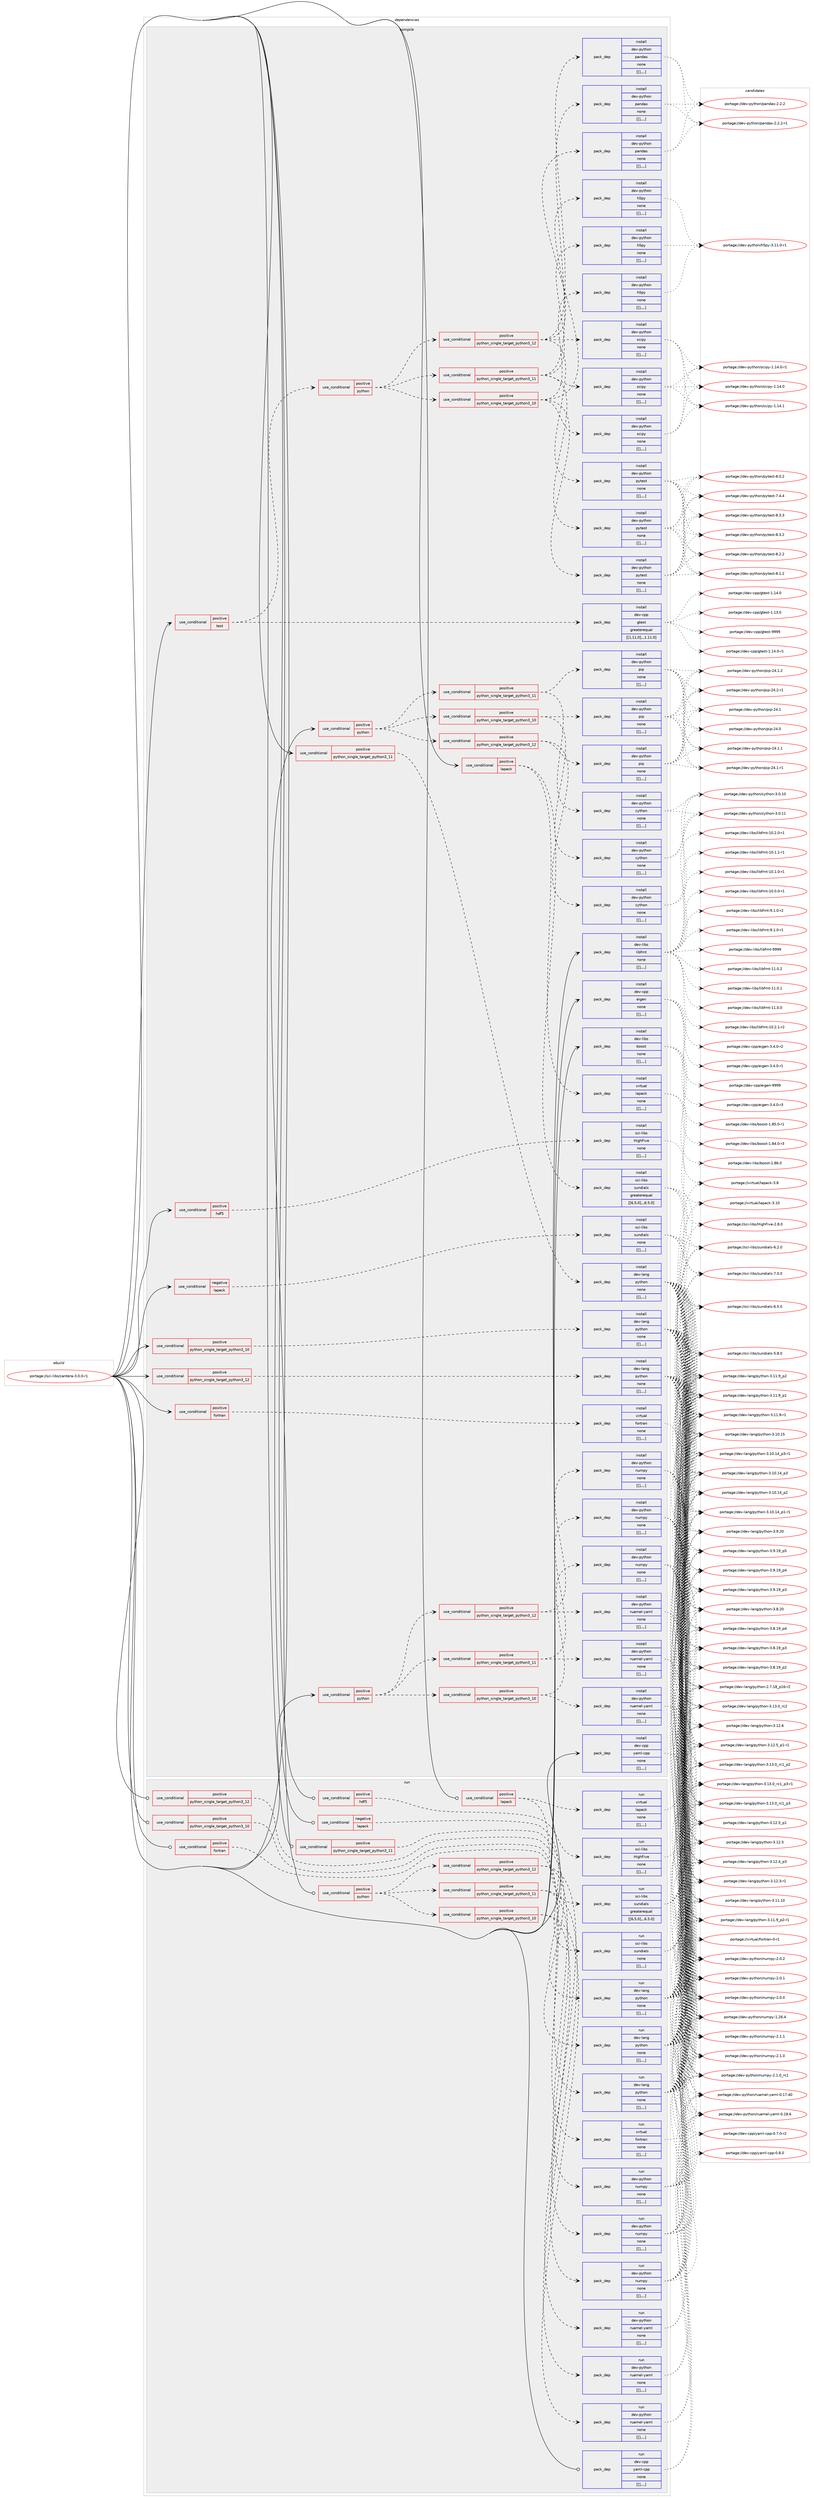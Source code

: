 digraph prolog {

# *************
# Graph options
# *************

newrank=true;
concentrate=true;
compound=true;
graph [rankdir=LR,fontname=Helvetica,fontsize=10,ranksep=1.5];#, ranksep=2.5, nodesep=0.2];
edge  [arrowhead=vee];
node  [fontname=Helvetica,fontsize=10];

# **********
# The ebuild
# **********

subgraph cluster_leftcol {
color=gray;
label=<<i>ebuild</i>>;
id [label="portage://sci-libs/cantera-3.0.0-r1", color=red, width=4, href="../sci-libs/cantera-3.0.0-r1.svg"];
}

# ****************
# The dependencies
# ****************

subgraph cluster_midcol {
color=gray;
label=<<i>dependencies</i>>;
subgraph cluster_compile {
fillcolor="#eeeeee";
style=filled;
label=<<i>compile</i>>;
subgraph cond109507 {
dependency415947 [label=<<TABLE BORDER="0" CELLBORDER="1" CELLSPACING="0" CELLPADDING="4"><TR><TD ROWSPAN="3" CELLPADDING="10">use_conditional</TD></TR><TR><TD>negative</TD></TR><TR><TD>lapack</TD></TR></TABLE>>, shape=none, color=red];
subgraph pack303458 {
dependency415948 [label=<<TABLE BORDER="0" CELLBORDER="1" CELLSPACING="0" CELLPADDING="4" WIDTH="220"><TR><TD ROWSPAN="6" CELLPADDING="30">pack_dep</TD></TR><TR><TD WIDTH="110">install</TD></TR><TR><TD>sci-libs</TD></TR><TR><TD>sundials</TD></TR><TR><TD>none</TD></TR><TR><TD>[[],,,,]</TD></TR></TABLE>>, shape=none, color=blue];
}
dependency415947:e -> dependency415948:w [weight=20,style="dashed",arrowhead="vee"];
}
id:e -> dependency415947:w [weight=20,style="solid",arrowhead="vee"];
subgraph cond109508 {
dependency415949 [label=<<TABLE BORDER="0" CELLBORDER="1" CELLSPACING="0" CELLPADDING="4"><TR><TD ROWSPAN="3" CELLPADDING="10">use_conditional</TD></TR><TR><TD>positive</TD></TR><TR><TD>fortran</TD></TR></TABLE>>, shape=none, color=red];
subgraph pack303459 {
dependency415950 [label=<<TABLE BORDER="0" CELLBORDER="1" CELLSPACING="0" CELLPADDING="4" WIDTH="220"><TR><TD ROWSPAN="6" CELLPADDING="30">pack_dep</TD></TR><TR><TD WIDTH="110">install</TD></TR><TR><TD>virtual</TD></TR><TR><TD>fortran</TD></TR><TR><TD>none</TD></TR><TR><TD>[[],,,,]</TD></TR></TABLE>>, shape=none, color=blue];
}
dependency415949:e -> dependency415950:w [weight=20,style="dashed",arrowhead="vee"];
}
id:e -> dependency415949:w [weight=20,style="solid",arrowhead="vee"];
subgraph cond109509 {
dependency415951 [label=<<TABLE BORDER="0" CELLBORDER="1" CELLSPACING="0" CELLPADDING="4"><TR><TD ROWSPAN="3" CELLPADDING="10">use_conditional</TD></TR><TR><TD>positive</TD></TR><TR><TD>hdf5</TD></TR></TABLE>>, shape=none, color=red];
subgraph pack303460 {
dependency415952 [label=<<TABLE BORDER="0" CELLBORDER="1" CELLSPACING="0" CELLPADDING="4" WIDTH="220"><TR><TD ROWSPAN="6" CELLPADDING="30">pack_dep</TD></TR><TR><TD WIDTH="110">install</TD></TR><TR><TD>sci-libs</TD></TR><TR><TD>HighFive</TD></TR><TR><TD>none</TD></TR><TR><TD>[[],,,,]</TD></TR></TABLE>>, shape=none, color=blue];
}
dependency415951:e -> dependency415952:w [weight=20,style="dashed",arrowhead="vee"];
}
id:e -> dependency415951:w [weight=20,style="solid",arrowhead="vee"];
subgraph cond109510 {
dependency415953 [label=<<TABLE BORDER="0" CELLBORDER="1" CELLSPACING="0" CELLPADDING="4"><TR><TD ROWSPAN="3" CELLPADDING="10">use_conditional</TD></TR><TR><TD>positive</TD></TR><TR><TD>lapack</TD></TR></TABLE>>, shape=none, color=red];
subgraph pack303461 {
dependency415954 [label=<<TABLE BORDER="0" CELLBORDER="1" CELLSPACING="0" CELLPADDING="4" WIDTH="220"><TR><TD ROWSPAN="6" CELLPADDING="30">pack_dep</TD></TR><TR><TD WIDTH="110">install</TD></TR><TR><TD>sci-libs</TD></TR><TR><TD>sundials</TD></TR><TR><TD>greaterequal</TD></TR><TR><TD>[[6,5,0],,,6.5.0]</TD></TR></TABLE>>, shape=none, color=blue];
}
dependency415953:e -> dependency415954:w [weight=20,style="dashed",arrowhead="vee"];
subgraph pack303462 {
dependency415955 [label=<<TABLE BORDER="0" CELLBORDER="1" CELLSPACING="0" CELLPADDING="4" WIDTH="220"><TR><TD ROWSPAN="6" CELLPADDING="30">pack_dep</TD></TR><TR><TD WIDTH="110">install</TD></TR><TR><TD>virtual</TD></TR><TR><TD>lapack</TD></TR><TR><TD>none</TD></TR><TR><TD>[[],,,,]</TD></TR></TABLE>>, shape=none, color=blue];
}
dependency415953:e -> dependency415955:w [weight=20,style="dashed",arrowhead="vee"];
}
id:e -> dependency415953:w [weight=20,style="solid",arrowhead="vee"];
subgraph cond109511 {
dependency415956 [label=<<TABLE BORDER="0" CELLBORDER="1" CELLSPACING="0" CELLPADDING="4"><TR><TD ROWSPAN="3" CELLPADDING="10">use_conditional</TD></TR><TR><TD>positive</TD></TR><TR><TD>python</TD></TR></TABLE>>, shape=none, color=red];
subgraph cond109512 {
dependency415957 [label=<<TABLE BORDER="0" CELLBORDER="1" CELLSPACING="0" CELLPADDING="4"><TR><TD ROWSPAN="3" CELLPADDING="10">use_conditional</TD></TR><TR><TD>positive</TD></TR><TR><TD>python_single_target_python3_10</TD></TR></TABLE>>, shape=none, color=red];
subgraph pack303463 {
dependency415958 [label=<<TABLE BORDER="0" CELLBORDER="1" CELLSPACING="0" CELLPADDING="4" WIDTH="220"><TR><TD ROWSPAN="6" CELLPADDING="30">pack_dep</TD></TR><TR><TD WIDTH="110">install</TD></TR><TR><TD>dev-python</TD></TR><TR><TD>cython</TD></TR><TR><TD>none</TD></TR><TR><TD>[[],,,,]</TD></TR></TABLE>>, shape=none, color=blue];
}
dependency415957:e -> dependency415958:w [weight=20,style="dashed",arrowhead="vee"];
subgraph pack303464 {
dependency415959 [label=<<TABLE BORDER="0" CELLBORDER="1" CELLSPACING="0" CELLPADDING="4" WIDTH="220"><TR><TD ROWSPAN="6" CELLPADDING="30">pack_dep</TD></TR><TR><TD WIDTH="110">install</TD></TR><TR><TD>dev-python</TD></TR><TR><TD>pip</TD></TR><TR><TD>none</TD></TR><TR><TD>[[],,,,]</TD></TR></TABLE>>, shape=none, color=blue];
}
dependency415957:e -> dependency415959:w [weight=20,style="dashed",arrowhead="vee"];
}
dependency415956:e -> dependency415957:w [weight=20,style="dashed",arrowhead="vee"];
subgraph cond109513 {
dependency415960 [label=<<TABLE BORDER="0" CELLBORDER="1" CELLSPACING="0" CELLPADDING="4"><TR><TD ROWSPAN="3" CELLPADDING="10">use_conditional</TD></TR><TR><TD>positive</TD></TR><TR><TD>python_single_target_python3_11</TD></TR></TABLE>>, shape=none, color=red];
subgraph pack303465 {
dependency415961 [label=<<TABLE BORDER="0" CELLBORDER="1" CELLSPACING="0" CELLPADDING="4" WIDTH="220"><TR><TD ROWSPAN="6" CELLPADDING="30">pack_dep</TD></TR><TR><TD WIDTH="110">install</TD></TR><TR><TD>dev-python</TD></TR><TR><TD>cython</TD></TR><TR><TD>none</TD></TR><TR><TD>[[],,,,]</TD></TR></TABLE>>, shape=none, color=blue];
}
dependency415960:e -> dependency415961:w [weight=20,style="dashed",arrowhead="vee"];
subgraph pack303466 {
dependency415962 [label=<<TABLE BORDER="0" CELLBORDER="1" CELLSPACING="0" CELLPADDING="4" WIDTH="220"><TR><TD ROWSPAN="6" CELLPADDING="30">pack_dep</TD></TR><TR><TD WIDTH="110">install</TD></TR><TR><TD>dev-python</TD></TR><TR><TD>pip</TD></TR><TR><TD>none</TD></TR><TR><TD>[[],,,,]</TD></TR></TABLE>>, shape=none, color=blue];
}
dependency415960:e -> dependency415962:w [weight=20,style="dashed",arrowhead="vee"];
}
dependency415956:e -> dependency415960:w [weight=20,style="dashed",arrowhead="vee"];
subgraph cond109514 {
dependency415963 [label=<<TABLE BORDER="0" CELLBORDER="1" CELLSPACING="0" CELLPADDING="4"><TR><TD ROWSPAN="3" CELLPADDING="10">use_conditional</TD></TR><TR><TD>positive</TD></TR><TR><TD>python_single_target_python3_12</TD></TR></TABLE>>, shape=none, color=red];
subgraph pack303467 {
dependency415964 [label=<<TABLE BORDER="0" CELLBORDER="1" CELLSPACING="0" CELLPADDING="4" WIDTH="220"><TR><TD ROWSPAN="6" CELLPADDING="30">pack_dep</TD></TR><TR><TD WIDTH="110">install</TD></TR><TR><TD>dev-python</TD></TR><TR><TD>cython</TD></TR><TR><TD>none</TD></TR><TR><TD>[[],,,,]</TD></TR></TABLE>>, shape=none, color=blue];
}
dependency415963:e -> dependency415964:w [weight=20,style="dashed",arrowhead="vee"];
subgraph pack303468 {
dependency415965 [label=<<TABLE BORDER="0" CELLBORDER="1" CELLSPACING="0" CELLPADDING="4" WIDTH="220"><TR><TD ROWSPAN="6" CELLPADDING="30">pack_dep</TD></TR><TR><TD WIDTH="110">install</TD></TR><TR><TD>dev-python</TD></TR><TR><TD>pip</TD></TR><TR><TD>none</TD></TR><TR><TD>[[],,,,]</TD></TR></TABLE>>, shape=none, color=blue];
}
dependency415963:e -> dependency415965:w [weight=20,style="dashed",arrowhead="vee"];
}
dependency415956:e -> dependency415963:w [weight=20,style="dashed",arrowhead="vee"];
}
id:e -> dependency415956:w [weight=20,style="solid",arrowhead="vee"];
subgraph cond109515 {
dependency415966 [label=<<TABLE BORDER="0" CELLBORDER="1" CELLSPACING="0" CELLPADDING="4"><TR><TD ROWSPAN="3" CELLPADDING="10">use_conditional</TD></TR><TR><TD>positive</TD></TR><TR><TD>python</TD></TR></TABLE>>, shape=none, color=red];
subgraph cond109516 {
dependency415967 [label=<<TABLE BORDER="0" CELLBORDER="1" CELLSPACING="0" CELLPADDING="4"><TR><TD ROWSPAN="3" CELLPADDING="10">use_conditional</TD></TR><TR><TD>positive</TD></TR><TR><TD>python_single_target_python3_10</TD></TR></TABLE>>, shape=none, color=red];
subgraph pack303469 {
dependency415968 [label=<<TABLE BORDER="0" CELLBORDER="1" CELLSPACING="0" CELLPADDING="4" WIDTH="220"><TR><TD ROWSPAN="6" CELLPADDING="30">pack_dep</TD></TR><TR><TD WIDTH="110">install</TD></TR><TR><TD>dev-python</TD></TR><TR><TD>numpy</TD></TR><TR><TD>none</TD></TR><TR><TD>[[],,,,]</TD></TR></TABLE>>, shape=none, color=blue];
}
dependency415967:e -> dependency415968:w [weight=20,style="dashed",arrowhead="vee"];
subgraph pack303470 {
dependency415969 [label=<<TABLE BORDER="0" CELLBORDER="1" CELLSPACING="0" CELLPADDING="4" WIDTH="220"><TR><TD ROWSPAN="6" CELLPADDING="30">pack_dep</TD></TR><TR><TD WIDTH="110">install</TD></TR><TR><TD>dev-python</TD></TR><TR><TD>ruamel-yaml</TD></TR><TR><TD>none</TD></TR><TR><TD>[[],,,,]</TD></TR></TABLE>>, shape=none, color=blue];
}
dependency415967:e -> dependency415969:w [weight=20,style="dashed",arrowhead="vee"];
}
dependency415966:e -> dependency415967:w [weight=20,style="dashed",arrowhead="vee"];
subgraph cond109517 {
dependency415970 [label=<<TABLE BORDER="0" CELLBORDER="1" CELLSPACING="0" CELLPADDING="4"><TR><TD ROWSPAN="3" CELLPADDING="10">use_conditional</TD></TR><TR><TD>positive</TD></TR><TR><TD>python_single_target_python3_11</TD></TR></TABLE>>, shape=none, color=red];
subgraph pack303471 {
dependency415971 [label=<<TABLE BORDER="0" CELLBORDER="1" CELLSPACING="0" CELLPADDING="4" WIDTH="220"><TR><TD ROWSPAN="6" CELLPADDING="30">pack_dep</TD></TR><TR><TD WIDTH="110">install</TD></TR><TR><TD>dev-python</TD></TR><TR><TD>numpy</TD></TR><TR><TD>none</TD></TR><TR><TD>[[],,,,]</TD></TR></TABLE>>, shape=none, color=blue];
}
dependency415970:e -> dependency415971:w [weight=20,style="dashed",arrowhead="vee"];
subgraph pack303472 {
dependency415972 [label=<<TABLE BORDER="0" CELLBORDER="1" CELLSPACING="0" CELLPADDING="4" WIDTH="220"><TR><TD ROWSPAN="6" CELLPADDING="30">pack_dep</TD></TR><TR><TD WIDTH="110">install</TD></TR><TR><TD>dev-python</TD></TR><TR><TD>ruamel-yaml</TD></TR><TR><TD>none</TD></TR><TR><TD>[[],,,,]</TD></TR></TABLE>>, shape=none, color=blue];
}
dependency415970:e -> dependency415972:w [weight=20,style="dashed",arrowhead="vee"];
}
dependency415966:e -> dependency415970:w [weight=20,style="dashed",arrowhead="vee"];
subgraph cond109518 {
dependency415973 [label=<<TABLE BORDER="0" CELLBORDER="1" CELLSPACING="0" CELLPADDING="4"><TR><TD ROWSPAN="3" CELLPADDING="10">use_conditional</TD></TR><TR><TD>positive</TD></TR><TR><TD>python_single_target_python3_12</TD></TR></TABLE>>, shape=none, color=red];
subgraph pack303473 {
dependency415974 [label=<<TABLE BORDER="0" CELLBORDER="1" CELLSPACING="0" CELLPADDING="4" WIDTH="220"><TR><TD ROWSPAN="6" CELLPADDING="30">pack_dep</TD></TR><TR><TD WIDTH="110">install</TD></TR><TR><TD>dev-python</TD></TR><TR><TD>numpy</TD></TR><TR><TD>none</TD></TR><TR><TD>[[],,,,]</TD></TR></TABLE>>, shape=none, color=blue];
}
dependency415973:e -> dependency415974:w [weight=20,style="dashed",arrowhead="vee"];
subgraph pack303474 {
dependency415975 [label=<<TABLE BORDER="0" CELLBORDER="1" CELLSPACING="0" CELLPADDING="4" WIDTH="220"><TR><TD ROWSPAN="6" CELLPADDING="30">pack_dep</TD></TR><TR><TD WIDTH="110">install</TD></TR><TR><TD>dev-python</TD></TR><TR><TD>ruamel-yaml</TD></TR><TR><TD>none</TD></TR><TR><TD>[[],,,,]</TD></TR></TABLE>>, shape=none, color=blue];
}
dependency415973:e -> dependency415975:w [weight=20,style="dashed",arrowhead="vee"];
}
dependency415966:e -> dependency415973:w [weight=20,style="dashed",arrowhead="vee"];
}
id:e -> dependency415966:w [weight=20,style="solid",arrowhead="vee"];
subgraph cond109519 {
dependency415976 [label=<<TABLE BORDER="0" CELLBORDER="1" CELLSPACING="0" CELLPADDING="4"><TR><TD ROWSPAN="3" CELLPADDING="10">use_conditional</TD></TR><TR><TD>positive</TD></TR><TR><TD>python_single_target_python3_10</TD></TR></TABLE>>, shape=none, color=red];
subgraph pack303475 {
dependency415977 [label=<<TABLE BORDER="0" CELLBORDER="1" CELLSPACING="0" CELLPADDING="4" WIDTH="220"><TR><TD ROWSPAN="6" CELLPADDING="30">pack_dep</TD></TR><TR><TD WIDTH="110">install</TD></TR><TR><TD>dev-lang</TD></TR><TR><TD>python</TD></TR><TR><TD>none</TD></TR><TR><TD>[[],,,,]</TD></TR></TABLE>>, shape=none, color=blue];
}
dependency415976:e -> dependency415977:w [weight=20,style="dashed",arrowhead="vee"];
}
id:e -> dependency415976:w [weight=20,style="solid",arrowhead="vee"];
subgraph cond109520 {
dependency415978 [label=<<TABLE BORDER="0" CELLBORDER="1" CELLSPACING="0" CELLPADDING="4"><TR><TD ROWSPAN="3" CELLPADDING="10">use_conditional</TD></TR><TR><TD>positive</TD></TR><TR><TD>python_single_target_python3_11</TD></TR></TABLE>>, shape=none, color=red];
subgraph pack303476 {
dependency415979 [label=<<TABLE BORDER="0" CELLBORDER="1" CELLSPACING="0" CELLPADDING="4" WIDTH="220"><TR><TD ROWSPAN="6" CELLPADDING="30">pack_dep</TD></TR><TR><TD WIDTH="110">install</TD></TR><TR><TD>dev-lang</TD></TR><TR><TD>python</TD></TR><TR><TD>none</TD></TR><TR><TD>[[],,,,]</TD></TR></TABLE>>, shape=none, color=blue];
}
dependency415978:e -> dependency415979:w [weight=20,style="dashed",arrowhead="vee"];
}
id:e -> dependency415978:w [weight=20,style="solid",arrowhead="vee"];
subgraph cond109521 {
dependency415980 [label=<<TABLE BORDER="0" CELLBORDER="1" CELLSPACING="0" CELLPADDING="4"><TR><TD ROWSPAN="3" CELLPADDING="10">use_conditional</TD></TR><TR><TD>positive</TD></TR><TR><TD>python_single_target_python3_12</TD></TR></TABLE>>, shape=none, color=red];
subgraph pack303477 {
dependency415981 [label=<<TABLE BORDER="0" CELLBORDER="1" CELLSPACING="0" CELLPADDING="4" WIDTH="220"><TR><TD ROWSPAN="6" CELLPADDING="30">pack_dep</TD></TR><TR><TD WIDTH="110">install</TD></TR><TR><TD>dev-lang</TD></TR><TR><TD>python</TD></TR><TR><TD>none</TD></TR><TR><TD>[[],,,,]</TD></TR></TABLE>>, shape=none, color=blue];
}
dependency415980:e -> dependency415981:w [weight=20,style="dashed",arrowhead="vee"];
}
id:e -> dependency415980:w [weight=20,style="solid",arrowhead="vee"];
subgraph cond109522 {
dependency415982 [label=<<TABLE BORDER="0" CELLBORDER="1" CELLSPACING="0" CELLPADDING="4"><TR><TD ROWSPAN="3" CELLPADDING="10">use_conditional</TD></TR><TR><TD>positive</TD></TR><TR><TD>test</TD></TR></TABLE>>, shape=none, color=red];
subgraph pack303478 {
dependency415983 [label=<<TABLE BORDER="0" CELLBORDER="1" CELLSPACING="0" CELLPADDING="4" WIDTH="220"><TR><TD ROWSPAN="6" CELLPADDING="30">pack_dep</TD></TR><TR><TD WIDTH="110">install</TD></TR><TR><TD>dev-cpp</TD></TR><TR><TD>gtest</TD></TR><TR><TD>greaterequal</TD></TR><TR><TD>[[1,11,0],,,1.11.0]</TD></TR></TABLE>>, shape=none, color=blue];
}
dependency415982:e -> dependency415983:w [weight=20,style="dashed",arrowhead="vee"];
subgraph cond109523 {
dependency415984 [label=<<TABLE BORDER="0" CELLBORDER="1" CELLSPACING="0" CELLPADDING="4"><TR><TD ROWSPAN="3" CELLPADDING="10">use_conditional</TD></TR><TR><TD>positive</TD></TR><TR><TD>python</TD></TR></TABLE>>, shape=none, color=red];
subgraph cond109524 {
dependency415985 [label=<<TABLE BORDER="0" CELLBORDER="1" CELLSPACING="0" CELLPADDING="4"><TR><TD ROWSPAN="3" CELLPADDING="10">use_conditional</TD></TR><TR><TD>positive</TD></TR><TR><TD>python_single_target_python3_10</TD></TR></TABLE>>, shape=none, color=red];
subgraph pack303479 {
dependency415986 [label=<<TABLE BORDER="0" CELLBORDER="1" CELLSPACING="0" CELLPADDING="4" WIDTH="220"><TR><TD ROWSPAN="6" CELLPADDING="30">pack_dep</TD></TR><TR><TD WIDTH="110">install</TD></TR><TR><TD>dev-python</TD></TR><TR><TD>h5py</TD></TR><TR><TD>none</TD></TR><TR><TD>[[],,,,]</TD></TR></TABLE>>, shape=none, color=blue];
}
dependency415985:e -> dependency415986:w [weight=20,style="dashed",arrowhead="vee"];
subgraph pack303480 {
dependency415987 [label=<<TABLE BORDER="0" CELLBORDER="1" CELLSPACING="0" CELLPADDING="4" WIDTH="220"><TR><TD ROWSPAN="6" CELLPADDING="30">pack_dep</TD></TR><TR><TD WIDTH="110">install</TD></TR><TR><TD>dev-python</TD></TR><TR><TD>pandas</TD></TR><TR><TD>none</TD></TR><TR><TD>[[],,,,]</TD></TR></TABLE>>, shape=none, color=blue];
}
dependency415985:e -> dependency415987:w [weight=20,style="dashed",arrowhead="vee"];
subgraph pack303481 {
dependency415988 [label=<<TABLE BORDER="0" CELLBORDER="1" CELLSPACING="0" CELLPADDING="4" WIDTH="220"><TR><TD ROWSPAN="6" CELLPADDING="30">pack_dep</TD></TR><TR><TD WIDTH="110">install</TD></TR><TR><TD>dev-python</TD></TR><TR><TD>pytest</TD></TR><TR><TD>none</TD></TR><TR><TD>[[],,,,]</TD></TR></TABLE>>, shape=none, color=blue];
}
dependency415985:e -> dependency415988:w [weight=20,style="dashed",arrowhead="vee"];
subgraph pack303482 {
dependency415989 [label=<<TABLE BORDER="0" CELLBORDER="1" CELLSPACING="0" CELLPADDING="4" WIDTH="220"><TR><TD ROWSPAN="6" CELLPADDING="30">pack_dep</TD></TR><TR><TD WIDTH="110">install</TD></TR><TR><TD>dev-python</TD></TR><TR><TD>scipy</TD></TR><TR><TD>none</TD></TR><TR><TD>[[],,,,]</TD></TR></TABLE>>, shape=none, color=blue];
}
dependency415985:e -> dependency415989:w [weight=20,style="dashed",arrowhead="vee"];
}
dependency415984:e -> dependency415985:w [weight=20,style="dashed",arrowhead="vee"];
subgraph cond109525 {
dependency415990 [label=<<TABLE BORDER="0" CELLBORDER="1" CELLSPACING="0" CELLPADDING="4"><TR><TD ROWSPAN="3" CELLPADDING="10">use_conditional</TD></TR><TR><TD>positive</TD></TR><TR><TD>python_single_target_python3_11</TD></TR></TABLE>>, shape=none, color=red];
subgraph pack303483 {
dependency415991 [label=<<TABLE BORDER="0" CELLBORDER="1" CELLSPACING="0" CELLPADDING="4" WIDTH="220"><TR><TD ROWSPAN="6" CELLPADDING="30">pack_dep</TD></TR><TR><TD WIDTH="110">install</TD></TR><TR><TD>dev-python</TD></TR><TR><TD>h5py</TD></TR><TR><TD>none</TD></TR><TR><TD>[[],,,,]</TD></TR></TABLE>>, shape=none, color=blue];
}
dependency415990:e -> dependency415991:w [weight=20,style="dashed",arrowhead="vee"];
subgraph pack303484 {
dependency415992 [label=<<TABLE BORDER="0" CELLBORDER="1" CELLSPACING="0" CELLPADDING="4" WIDTH="220"><TR><TD ROWSPAN="6" CELLPADDING="30">pack_dep</TD></TR><TR><TD WIDTH="110">install</TD></TR><TR><TD>dev-python</TD></TR><TR><TD>pandas</TD></TR><TR><TD>none</TD></TR><TR><TD>[[],,,,]</TD></TR></TABLE>>, shape=none, color=blue];
}
dependency415990:e -> dependency415992:w [weight=20,style="dashed",arrowhead="vee"];
subgraph pack303485 {
dependency415993 [label=<<TABLE BORDER="0" CELLBORDER="1" CELLSPACING="0" CELLPADDING="4" WIDTH="220"><TR><TD ROWSPAN="6" CELLPADDING="30">pack_dep</TD></TR><TR><TD WIDTH="110">install</TD></TR><TR><TD>dev-python</TD></TR><TR><TD>pytest</TD></TR><TR><TD>none</TD></TR><TR><TD>[[],,,,]</TD></TR></TABLE>>, shape=none, color=blue];
}
dependency415990:e -> dependency415993:w [weight=20,style="dashed",arrowhead="vee"];
subgraph pack303486 {
dependency415994 [label=<<TABLE BORDER="0" CELLBORDER="1" CELLSPACING="0" CELLPADDING="4" WIDTH="220"><TR><TD ROWSPAN="6" CELLPADDING="30">pack_dep</TD></TR><TR><TD WIDTH="110">install</TD></TR><TR><TD>dev-python</TD></TR><TR><TD>scipy</TD></TR><TR><TD>none</TD></TR><TR><TD>[[],,,,]</TD></TR></TABLE>>, shape=none, color=blue];
}
dependency415990:e -> dependency415994:w [weight=20,style="dashed",arrowhead="vee"];
}
dependency415984:e -> dependency415990:w [weight=20,style="dashed",arrowhead="vee"];
subgraph cond109526 {
dependency415995 [label=<<TABLE BORDER="0" CELLBORDER="1" CELLSPACING="0" CELLPADDING="4"><TR><TD ROWSPAN="3" CELLPADDING="10">use_conditional</TD></TR><TR><TD>positive</TD></TR><TR><TD>python_single_target_python3_12</TD></TR></TABLE>>, shape=none, color=red];
subgraph pack303487 {
dependency415996 [label=<<TABLE BORDER="0" CELLBORDER="1" CELLSPACING="0" CELLPADDING="4" WIDTH="220"><TR><TD ROWSPAN="6" CELLPADDING="30">pack_dep</TD></TR><TR><TD WIDTH="110">install</TD></TR><TR><TD>dev-python</TD></TR><TR><TD>h5py</TD></TR><TR><TD>none</TD></TR><TR><TD>[[],,,,]</TD></TR></TABLE>>, shape=none, color=blue];
}
dependency415995:e -> dependency415996:w [weight=20,style="dashed",arrowhead="vee"];
subgraph pack303488 {
dependency415997 [label=<<TABLE BORDER="0" CELLBORDER="1" CELLSPACING="0" CELLPADDING="4" WIDTH="220"><TR><TD ROWSPAN="6" CELLPADDING="30">pack_dep</TD></TR><TR><TD WIDTH="110">install</TD></TR><TR><TD>dev-python</TD></TR><TR><TD>pandas</TD></TR><TR><TD>none</TD></TR><TR><TD>[[],,,,]</TD></TR></TABLE>>, shape=none, color=blue];
}
dependency415995:e -> dependency415997:w [weight=20,style="dashed",arrowhead="vee"];
subgraph pack303489 {
dependency415998 [label=<<TABLE BORDER="0" CELLBORDER="1" CELLSPACING="0" CELLPADDING="4" WIDTH="220"><TR><TD ROWSPAN="6" CELLPADDING="30">pack_dep</TD></TR><TR><TD WIDTH="110">install</TD></TR><TR><TD>dev-python</TD></TR><TR><TD>pytest</TD></TR><TR><TD>none</TD></TR><TR><TD>[[],,,,]</TD></TR></TABLE>>, shape=none, color=blue];
}
dependency415995:e -> dependency415998:w [weight=20,style="dashed",arrowhead="vee"];
subgraph pack303490 {
dependency415999 [label=<<TABLE BORDER="0" CELLBORDER="1" CELLSPACING="0" CELLPADDING="4" WIDTH="220"><TR><TD ROWSPAN="6" CELLPADDING="30">pack_dep</TD></TR><TR><TD WIDTH="110">install</TD></TR><TR><TD>dev-python</TD></TR><TR><TD>scipy</TD></TR><TR><TD>none</TD></TR><TR><TD>[[],,,,]</TD></TR></TABLE>>, shape=none, color=blue];
}
dependency415995:e -> dependency415999:w [weight=20,style="dashed",arrowhead="vee"];
}
dependency415984:e -> dependency415995:w [weight=20,style="dashed",arrowhead="vee"];
}
dependency415982:e -> dependency415984:w [weight=20,style="dashed",arrowhead="vee"];
}
id:e -> dependency415982:w [weight=20,style="solid",arrowhead="vee"];
subgraph pack303491 {
dependency416000 [label=<<TABLE BORDER="0" CELLBORDER="1" CELLSPACING="0" CELLPADDING="4" WIDTH="220"><TR><TD ROWSPAN="6" CELLPADDING="30">pack_dep</TD></TR><TR><TD WIDTH="110">install</TD></TR><TR><TD>dev-cpp</TD></TR><TR><TD>eigen</TD></TR><TR><TD>none</TD></TR><TR><TD>[[],,,,]</TD></TR></TABLE>>, shape=none, color=blue];
}
id:e -> dependency416000:w [weight=20,style="solid",arrowhead="vee"];
subgraph pack303492 {
dependency416001 [label=<<TABLE BORDER="0" CELLBORDER="1" CELLSPACING="0" CELLPADDING="4" WIDTH="220"><TR><TD ROWSPAN="6" CELLPADDING="30">pack_dep</TD></TR><TR><TD WIDTH="110">install</TD></TR><TR><TD>dev-cpp</TD></TR><TR><TD>yaml-cpp</TD></TR><TR><TD>none</TD></TR><TR><TD>[[],,,,]</TD></TR></TABLE>>, shape=none, color=blue];
}
id:e -> dependency416001:w [weight=20,style="solid",arrowhead="vee"];
subgraph pack303493 {
dependency416002 [label=<<TABLE BORDER="0" CELLBORDER="1" CELLSPACING="0" CELLPADDING="4" WIDTH="220"><TR><TD ROWSPAN="6" CELLPADDING="30">pack_dep</TD></TR><TR><TD WIDTH="110">install</TD></TR><TR><TD>dev-libs</TD></TR><TR><TD>boost</TD></TR><TR><TD>none</TD></TR><TR><TD>[[],,,,]</TD></TR></TABLE>>, shape=none, color=blue];
}
id:e -> dependency416002:w [weight=20,style="solid",arrowhead="vee"];
subgraph pack303494 {
dependency416003 [label=<<TABLE BORDER="0" CELLBORDER="1" CELLSPACING="0" CELLPADDING="4" WIDTH="220"><TR><TD ROWSPAN="6" CELLPADDING="30">pack_dep</TD></TR><TR><TD WIDTH="110">install</TD></TR><TR><TD>dev-libs</TD></TR><TR><TD>libfmt</TD></TR><TR><TD>none</TD></TR><TR><TD>[[],,,,]</TD></TR></TABLE>>, shape=none, color=blue];
}
id:e -> dependency416003:w [weight=20,style="solid",arrowhead="vee"];
}
subgraph cluster_compileandrun {
fillcolor="#eeeeee";
style=filled;
label=<<i>compile and run</i>>;
}
subgraph cluster_run {
fillcolor="#eeeeee";
style=filled;
label=<<i>run</i>>;
subgraph cond109527 {
dependency416004 [label=<<TABLE BORDER="0" CELLBORDER="1" CELLSPACING="0" CELLPADDING="4"><TR><TD ROWSPAN="3" CELLPADDING="10">use_conditional</TD></TR><TR><TD>negative</TD></TR><TR><TD>lapack</TD></TR></TABLE>>, shape=none, color=red];
subgraph pack303495 {
dependency416005 [label=<<TABLE BORDER="0" CELLBORDER="1" CELLSPACING="0" CELLPADDING="4" WIDTH="220"><TR><TD ROWSPAN="6" CELLPADDING="30">pack_dep</TD></TR><TR><TD WIDTH="110">run</TD></TR><TR><TD>sci-libs</TD></TR><TR><TD>sundials</TD></TR><TR><TD>none</TD></TR><TR><TD>[[],,,,]</TD></TR></TABLE>>, shape=none, color=blue];
}
dependency416004:e -> dependency416005:w [weight=20,style="dashed",arrowhead="vee"];
}
id:e -> dependency416004:w [weight=20,style="solid",arrowhead="odot"];
subgraph cond109528 {
dependency416006 [label=<<TABLE BORDER="0" CELLBORDER="1" CELLSPACING="0" CELLPADDING="4"><TR><TD ROWSPAN="3" CELLPADDING="10">use_conditional</TD></TR><TR><TD>positive</TD></TR><TR><TD>fortran</TD></TR></TABLE>>, shape=none, color=red];
subgraph pack303496 {
dependency416007 [label=<<TABLE BORDER="0" CELLBORDER="1" CELLSPACING="0" CELLPADDING="4" WIDTH="220"><TR><TD ROWSPAN="6" CELLPADDING="30">pack_dep</TD></TR><TR><TD WIDTH="110">run</TD></TR><TR><TD>virtual</TD></TR><TR><TD>fortran</TD></TR><TR><TD>none</TD></TR><TR><TD>[[],,,,]</TD></TR></TABLE>>, shape=none, color=blue];
}
dependency416006:e -> dependency416007:w [weight=20,style="dashed",arrowhead="vee"];
}
id:e -> dependency416006:w [weight=20,style="solid",arrowhead="odot"];
subgraph cond109529 {
dependency416008 [label=<<TABLE BORDER="0" CELLBORDER="1" CELLSPACING="0" CELLPADDING="4"><TR><TD ROWSPAN="3" CELLPADDING="10">use_conditional</TD></TR><TR><TD>positive</TD></TR><TR><TD>hdf5</TD></TR></TABLE>>, shape=none, color=red];
subgraph pack303497 {
dependency416009 [label=<<TABLE BORDER="0" CELLBORDER="1" CELLSPACING="0" CELLPADDING="4" WIDTH="220"><TR><TD ROWSPAN="6" CELLPADDING="30">pack_dep</TD></TR><TR><TD WIDTH="110">run</TD></TR><TR><TD>sci-libs</TD></TR><TR><TD>HighFive</TD></TR><TR><TD>none</TD></TR><TR><TD>[[],,,,]</TD></TR></TABLE>>, shape=none, color=blue];
}
dependency416008:e -> dependency416009:w [weight=20,style="dashed",arrowhead="vee"];
}
id:e -> dependency416008:w [weight=20,style="solid",arrowhead="odot"];
subgraph cond109530 {
dependency416010 [label=<<TABLE BORDER="0" CELLBORDER="1" CELLSPACING="0" CELLPADDING="4"><TR><TD ROWSPAN="3" CELLPADDING="10">use_conditional</TD></TR><TR><TD>positive</TD></TR><TR><TD>lapack</TD></TR></TABLE>>, shape=none, color=red];
subgraph pack303498 {
dependency416011 [label=<<TABLE BORDER="0" CELLBORDER="1" CELLSPACING="0" CELLPADDING="4" WIDTH="220"><TR><TD ROWSPAN="6" CELLPADDING="30">pack_dep</TD></TR><TR><TD WIDTH="110">run</TD></TR><TR><TD>sci-libs</TD></TR><TR><TD>sundials</TD></TR><TR><TD>greaterequal</TD></TR><TR><TD>[[6,5,0],,,6.5.0]</TD></TR></TABLE>>, shape=none, color=blue];
}
dependency416010:e -> dependency416011:w [weight=20,style="dashed",arrowhead="vee"];
subgraph pack303499 {
dependency416012 [label=<<TABLE BORDER="0" CELLBORDER="1" CELLSPACING="0" CELLPADDING="4" WIDTH="220"><TR><TD ROWSPAN="6" CELLPADDING="30">pack_dep</TD></TR><TR><TD WIDTH="110">run</TD></TR><TR><TD>virtual</TD></TR><TR><TD>lapack</TD></TR><TR><TD>none</TD></TR><TR><TD>[[],,,,]</TD></TR></TABLE>>, shape=none, color=blue];
}
dependency416010:e -> dependency416012:w [weight=20,style="dashed",arrowhead="vee"];
}
id:e -> dependency416010:w [weight=20,style="solid",arrowhead="odot"];
subgraph cond109531 {
dependency416013 [label=<<TABLE BORDER="0" CELLBORDER="1" CELLSPACING="0" CELLPADDING="4"><TR><TD ROWSPAN="3" CELLPADDING="10">use_conditional</TD></TR><TR><TD>positive</TD></TR><TR><TD>python</TD></TR></TABLE>>, shape=none, color=red];
subgraph cond109532 {
dependency416014 [label=<<TABLE BORDER="0" CELLBORDER="1" CELLSPACING="0" CELLPADDING="4"><TR><TD ROWSPAN="3" CELLPADDING="10">use_conditional</TD></TR><TR><TD>positive</TD></TR><TR><TD>python_single_target_python3_10</TD></TR></TABLE>>, shape=none, color=red];
subgraph pack303500 {
dependency416015 [label=<<TABLE BORDER="0" CELLBORDER="1" CELLSPACING="0" CELLPADDING="4" WIDTH="220"><TR><TD ROWSPAN="6" CELLPADDING="30">pack_dep</TD></TR><TR><TD WIDTH="110">run</TD></TR><TR><TD>dev-python</TD></TR><TR><TD>numpy</TD></TR><TR><TD>none</TD></TR><TR><TD>[[],,,,]</TD></TR></TABLE>>, shape=none, color=blue];
}
dependency416014:e -> dependency416015:w [weight=20,style="dashed",arrowhead="vee"];
subgraph pack303501 {
dependency416016 [label=<<TABLE BORDER="0" CELLBORDER="1" CELLSPACING="0" CELLPADDING="4" WIDTH="220"><TR><TD ROWSPAN="6" CELLPADDING="30">pack_dep</TD></TR><TR><TD WIDTH="110">run</TD></TR><TR><TD>dev-python</TD></TR><TR><TD>ruamel-yaml</TD></TR><TR><TD>none</TD></TR><TR><TD>[[],,,,]</TD></TR></TABLE>>, shape=none, color=blue];
}
dependency416014:e -> dependency416016:w [weight=20,style="dashed",arrowhead="vee"];
}
dependency416013:e -> dependency416014:w [weight=20,style="dashed",arrowhead="vee"];
subgraph cond109533 {
dependency416017 [label=<<TABLE BORDER="0" CELLBORDER="1" CELLSPACING="0" CELLPADDING="4"><TR><TD ROWSPAN="3" CELLPADDING="10">use_conditional</TD></TR><TR><TD>positive</TD></TR><TR><TD>python_single_target_python3_11</TD></TR></TABLE>>, shape=none, color=red];
subgraph pack303502 {
dependency416018 [label=<<TABLE BORDER="0" CELLBORDER="1" CELLSPACING="0" CELLPADDING="4" WIDTH="220"><TR><TD ROWSPAN="6" CELLPADDING="30">pack_dep</TD></TR><TR><TD WIDTH="110">run</TD></TR><TR><TD>dev-python</TD></TR><TR><TD>numpy</TD></TR><TR><TD>none</TD></TR><TR><TD>[[],,,,]</TD></TR></TABLE>>, shape=none, color=blue];
}
dependency416017:e -> dependency416018:w [weight=20,style="dashed",arrowhead="vee"];
subgraph pack303503 {
dependency416019 [label=<<TABLE BORDER="0" CELLBORDER="1" CELLSPACING="0" CELLPADDING="4" WIDTH="220"><TR><TD ROWSPAN="6" CELLPADDING="30">pack_dep</TD></TR><TR><TD WIDTH="110">run</TD></TR><TR><TD>dev-python</TD></TR><TR><TD>ruamel-yaml</TD></TR><TR><TD>none</TD></TR><TR><TD>[[],,,,]</TD></TR></TABLE>>, shape=none, color=blue];
}
dependency416017:e -> dependency416019:w [weight=20,style="dashed",arrowhead="vee"];
}
dependency416013:e -> dependency416017:w [weight=20,style="dashed",arrowhead="vee"];
subgraph cond109534 {
dependency416020 [label=<<TABLE BORDER="0" CELLBORDER="1" CELLSPACING="0" CELLPADDING="4"><TR><TD ROWSPAN="3" CELLPADDING="10">use_conditional</TD></TR><TR><TD>positive</TD></TR><TR><TD>python_single_target_python3_12</TD></TR></TABLE>>, shape=none, color=red];
subgraph pack303504 {
dependency416021 [label=<<TABLE BORDER="0" CELLBORDER="1" CELLSPACING="0" CELLPADDING="4" WIDTH="220"><TR><TD ROWSPAN="6" CELLPADDING="30">pack_dep</TD></TR><TR><TD WIDTH="110">run</TD></TR><TR><TD>dev-python</TD></TR><TR><TD>numpy</TD></TR><TR><TD>none</TD></TR><TR><TD>[[],,,,]</TD></TR></TABLE>>, shape=none, color=blue];
}
dependency416020:e -> dependency416021:w [weight=20,style="dashed",arrowhead="vee"];
subgraph pack303505 {
dependency416022 [label=<<TABLE BORDER="0" CELLBORDER="1" CELLSPACING="0" CELLPADDING="4" WIDTH="220"><TR><TD ROWSPAN="6" CELLPADDING="30">pack_dep</TD></TR><TR><TD WIDTH="110">run</TD></TR><TR><TD>dev-python</TD></TR><TR><TD>ruamel-yaml</TD></TR><TR><TD>none</TD></TR><TR><TD>[[],,,,]</TD></TR></TABLE>>, shape=none, color=blue];
}
dependency416020:e -> dependency416022:w [weight=20,style="dashed",arrowhead="vee"];
}
dependency416013:e -> dependency416020:w [weight=20,style="dashed",arrowhead="vee"];
}
id:e -> dependency416013:w [weight=20,style="solid",arrowhead="odot"];
subgraph cond109535 {
dependency416023 [label=<<TABLE BORDER="0" CELLBORDER="1" CELLSPACING="0" CELLPADDING="4"><TR><TD ROWSPAN="3" CELLPADDING="10">use_conditional</TD></TR><TR><TD>positive</TD></TR><TR><TD>python_single_target_python3_10</TD></TR></TABLE>>, shape=none, color=red];
subgraph pack303506 {
dependency416024 [label=<<TABLE BORDER="0" CELLBORDER="1" CELLSPACING="0" CELLPADDING="4" WIDTH="220"><TR><TD ROWSPAN="6" CELLPADDING="30">pack_dep</TD></TR><TR><TD WIDTH="110">run</TD></TR><TR><TD>dev-lang</TD></TR><TR><TD>python</TD></TR><TR><TD>none</TD></TR><TR><TD>[[],,,,]</TD></TR></TABLE>>, shape=none, color=blue];
}
dependency416023:e -> dependency416024:w [weight=20,style="dashed",arrowhead="vee"];
}
id:e -> dependency416023:w [weight=20,style="solid",arrowhead="odot"];
subgraph cond109536 {
dependency416025 [label=<<TABLE BORDER="0" CELLBORDER="1" CELLSPACING="0" CELLPADDING="4"><TR><TD ROWSPAN="3" CELLPADDING="10">use_conditional</TD></TR><TR><TD>positive</TD></TR><TR><TD>python_single_target_python3_11</TD></TR></TABLE>>, shape=none, color=red];
subgraph pack303507 {
dependency416026 [label=<<TABLE BORDER="0" CELLBORDER="1" CELLSPACING="0" CELLPADDING="4" WIDTH="220"><TR><TD ROWSPAN="6" CELLPADDING="30">pack_dep</TD></TR><TR><TD WIDTH="110">run</TD></TR><TR><TD>dev-lang</TD></TR><TR><TD>python</TD></TR><TR><TD>none</TD></TR><TR><TD>[[],,,,]</TD></TR></TABLE>>, shape=none, color=blue];
}
dependency416025:e -> dependency416026:w [weight=20,style="dashed",arrowhead="vee"];
}
id:e -> dependency416025:w [weight=20,style="solid",arrowhead="odot"];
subgraph cond109537 {
dependency416027 [label=<<TABLE BORDER="0" CELLBORDER="1" CELLSPACING="0" CELLPADDING="4"><TR><TD ROWSPAN="3" CELLPADDING="10">use_conditional</TD></TR><TR><TD>positive</TD></TR><TR><TD>python_single_target_python3_12</TD></TR></TABLE>>, shape=none, color=red];
subgraph pack303508 {
dependency416028 [label=<<TABLE BORDER="0" CELLBORDER="1" CELLSPACING="0" CELLPADDING="4" WIDTH="220"><TR><TD ROWSPAN="6" CELLPADDING="30">pack_dep</TD></TR><TR><TD WIDTH="110">run</TD></TR><TR><TD>dev-lang</TD></TR><TR><TD>python</TD></TR><TR><TD>none</TD></TR><TR><TD>[[],,,,]</TD></TR></TABLE>>, shape=none, color=blue];
}
dependency416027:e -> dependency416028:w [weight=20,style="dashed",arrowhead="vee"];
}
id:e -> dependency416027:w [weight=20,style="solid",arrowhead="odot"];
subgraph pack303509 {
dependency416029 [label=<<TABLE BORDER="0" CELLBORDER="1" CELLSPACING="0" CELLPADDING="4" WIDTH="220"><TR><TD ROWSPAN="6" CELLPADDING="30">pack_dep</TD></TR><TR><TD WIDTH="110">run</TD></TR><TR><TD>dev-cpp</TD></TR><TR><TD>yaml-cpp</TD></TR><TR><TD>none</TD></TR><TR><TD>[[],,,,]</TD></TR></TABLE>>, shape=none, color=blue];
}
id:e -> dependency416029:w [weight=20,style="solid",arrowhead="odot"];
}
}

# **************
# The candidates
# **************

subgraph cluster_choices {
rank=same;
color=gray;
label=<<i>candidates</i>>;

subgraph choice303458 {
color=black;
nodesep=1;
choice1159910545108105981154711511711010010597108115455546484648 [label="portage://sci-libs/sundials-7.0.0", color=red, width=4,href="../sci-libs/sundials-7.0.0.svg"];
choice1159910545108105981154711511711010010597108115455446534648 [label="portage://sci-libs/sundials-6.5.0", color=red, width=4,href="../sci-libs/sundials-6.5.0.svg"];
choice1159910545108105981154711511711010010597108115455446504648 [label="portage://sci-libs/sundials-6.2.0", color=red, width=4,href="../sci-libs/sundials-6.2.0.svg"];
choice1159910545108105981154711511711010010597108115455346564648 [label="portage://sci-libs/sundials-5.8.0", color=red, width=4,href="../sci-libs/sundials-5.8.0.svg"];
dependency415948:e -> choice1159910545108105981154711511711010010597108115455546484648:w [style=dotted,weight="100"];
dependency415948:e -> choice1159910545108105981154711511711010010597108115455446534648:w [style=dotted,weight="100"];
dependency415948:e -> choice1159910545108105981154711511711010010597108115455446504648:w [style=dotted,weight="100"];
dependency415948:e -> choice1159910545108105981154711511711010010597108115455346564648:w [style=dotted,weight="100"];
}
subgraph choice303459 {
color=black;
nodesep=1;
choice11810511411611797108471021111141161149711045484511449 [label="portage://virtual/fortran-0-r1", color=red, width=4,href="../virtual/fortran-0-r1.svg"];
dependency415950:e -> choice11810511411611797108471021111141161149711045484511449:w [style=dotted,weight="100"];
}
subgraph choice303460 {
color=black;
nodesep=1;
choice115991054510810598115477210510310470105118101455046564648 [label="portage://sci-libs/HighFive-2.8.0", color=red, width=4,href="../sci-libs/HighFive-2.8.0.svg"];
dependency415952:e -> choice115991054510810598115477210510310470105118101455046564648:w [style=dotted,weight="100"];
}
subgraph choice303461 {
color=black;
nodesep=1;
choice1159910545108105981154711511711010010597108115455546484648 [label="portage://sci-libs/sundials-7.0.0", color=red, width=4,href="../sci-libs/sundials-7.0.0.svg"];
choice1159910545108105981154711511711010010597108115455446534648 [label="portage://sci-libs/sundials-6.5.0", color=red, width=4,href="../sci-libs/sundials-6.5.0.svg"];
choice1159910545108105981154711511711010010597108115455446504648 [label="portage://sci-libs/sundials-6.2.0", color=red, width=4,href="../sci-libs/sundials-6.2.0.svg"];
choice1159910545108105981154711511711010010597108115455346564648 [label="portage://sci-libs/sundials-5.8.0", color=red, width=4,href="../sci-libs/sundials-5.8.0.svg"];
dependency415954:e -> choice1159910545108105981154711511711010010597108115455546484648:w [style=dotted,weight="100"];
dependency415954:e -> choice1159910545108105981154711511711010010597108115455446534648:w [style=dotted,weight="100"];
dependency415954:e -> choice1159910545108105981154711511711010010597108115455446504648:w [style=dotted,weight="100"];
dependency415954:e -> choice1159910545108105981154711511711010010597108115455346564648:w [style=dotted,weight="100"];
}
subgraph choice303462 {
color=black;
nodesep=1;
choice11810511411611797108471089711297991074551464948 [label="portage://virtual/lapack-3.10", color=red, width=4,href="../virtual/lapack-3.10.svg"];
choice118105114116117971084710897112979910745514656 [label="portage://virtual/lapack-3.8", color=red, width=4,href="../virtual/lapack-3.8.svg"];
dependency415955:e -> choice11810511411611797108471089711297991074551464948:w [style=dotted,weight="100"];
dependency415955:e -> choice118105114116117971084710897112979910745514656:w [style=dotted,weight="100"];
}
subgraph choice303463 {
color=black;
nodesep=1;
choice10010111845112121116104111110479912111610411111045514648464949 [label="portage://dev-python/cython-3.0.11", color=red, width=4,href="../dev-python/cython-3.0.11.svg"];
choice10010111845112121116104111110479912111610411111045514648464948 [label="portage://dev-python/cython-3.0.10", color=red, width=4,href="../dev-python/cython-3.0.10.svg"];
dependency415958:e -> choice10010111845112121116104111110479912111610411111045514648464949:w [style=dotted,weight="100"];
dependency415958:e -> choice10010111845112121116104111110479912111610411111045514648464948:w [style=dotted,weight="100"];
}
subgraph choice303464 {
color=black;
nodesep=1;
choice100101118451121211161041111104711210511245505246504511449 [label="portage://dev-python/pip-24.2-r1", color=red, width=4,href="../dev-python/pip-24.2-r1.svg"];
choice100101118451121211161041111104711210511245505246494650 [label="portage://dev-python/pip-24.1.2", color=red, width=4,href="../dev-python/pip-24.1.2.svg"];
choice100101118451121211161041111104711210511245505246494649 [label="portage://dev-python/pip-24.1.1", color=red, width=4,href="../dev-python/pip-24.1.1.svg"];
choice100101118451121211161041111104711210511245505246494511449 [label="portage://dev-python/pip-24.1-r1", color=red, width=4,href="../dev-python/pip-24.1-r1.svg"];
choice10010111845112121116104111110471121051124550524649 [label="portage://dev-python/pip-24.1", color=red, width=4,href="../dev-python/pip-24.1.svg"];
choice10010111845112121116104111110471121051124550524648 [label="portage://dev-python/pip-24.0", color=red, width=4,href="../dev-python/pip-24.0.svg"];
dependency415959:e -> choice100101118451121211161041111104711210511245505246504511449:w [style=dotted,weight="100"];
dependency415959:e -> choice100101118451121211161041111104711210511245505246494650:w [style=dotted,weight="100"];
dependency415959:e -> choice100101118451121211161041111104711210511245505246494649:w [style=dotted,weight="100"];
dependency415959:e -> choice100101118451121211161041111104711210511245505246494511449:w [style=dotted,weight="100"];
dependency415959:e -> choice10010111845112121116104111110471121051124550524649:w [style=dotted,weight="100"];
dependency415959:e -> choice10010111845112121116104111110471121051124550524648:w [style=dotted,weight="100"];
}
subgraph choice303465 {
color=black;
nodesep=1;
choice10010111845112121116104111110479912111610411111045514648464949 [label="portage://dev-python/cython-3.0.11", color=red, width=4,href="../dev-python/cython-3.0.11.svg"];
choice10010111845112121116104111110479912111610411111045514648464948 [label="portage://dev-python/cython-3.0.10", color=red, width=4,href="../dev-python/cython-3.0.10.svg"];
dependency415961:e -> choice10010111845112121116104111110479912111610411111045514648464949:w [style=dotted,weight="100"];
dependency415961:e -> choice10010111845112121116104111110479912111610411111045514648464948:w [style=dotted,weight="100"];
}
subgraph choice303466 {
color=black;
nodesep=1;
choice100101118451121211161041111104711210511245505246504511449 [label="portage://dev-python/pip-24.2-r1", color=red, width=4,href="../dev-python/pip-24.2-r1.svg"];
choice100101118451121211161041111104711210511245505246494650 [label="portage://dev-python/pip-24.1.2", color=red, width=4,href="../dev-python/pip-24.1.2.svg"];
choice100101118451121211161041111104711210511245505246494649 [label="portage://dev-python/pip-24.1.1", color=red, width=4,href="../dev-python/pip-24.1.1.svg"];
choice100101118451121211161041111104711210511245505246494511449 [label="portage://dev-python/pip-24.1-r1", color=red, width=4,href="../dev-python/pip-24.1-r1.svg"];
choice10010111845112121116104111110471121051124550524649 [label="portage://dev-python/pip-24.1", color=red, width=4,href="../dev-python/pip-24.1.svg"];
choice10010111845112121116104111110471121051124550524648 [label="portage://dev-python/pip-24.0", color=red, width=4,href="../dev-python/pip-24.0.svg"];
dependency415962:e -> choice100101118451121211161041111104711210511245505246504511449:w [style=dotted,weight="100"];
dependency415962:e -> choice100101118451121211161041111104711210511245505246494650:w [style=dotted,weight="100"];
dependency415962:e -> choice100101118451121211161041111104711210511245505246494649:w [style=dotted,weight="100"];
dependency415962:e -> choice100101118451121211161041111104711210511245505246494511449:w [style=dotted,weight="100"];
dependency415962:e -> choice10010111845112121116104111110471121051124550524649:w [style=dotted,weight="100"];
dependency415962:e -> choice10010111845112121116104111110471121051124550524648:w [style=dotted,weight="100"];
}
subgraph choice303467 {
color=black;
nodesep=1;
choice10010111845112121116104111110479912111610411111045514648464949 [label="portage://dev-python/cython-3.0.11", color=red, width=4,href="../dev-python/cython-3.0.11.svg"];
choice10010111845112121116104111110479912111610411111045514648464948 [label="portage://dev-python/cython-3.0.10", color=red, width=4,href="../dev-python/cython-3.0.10.svg"];
dependency415964:e -> choice10010111845112121116104111110479912111610411111045514648464949:w [style=dotted,weight="100"];
dependency415964:e -> choice10010111845112121116104111110479912111610411111045514648464948:w [style=dotted,weight="100"];
}
subgraph choice303468 {
color=black;
nodesep=1;
choice100101118451121211161041111104711210511245505246504511449 [label="portage://dev-python/pip-24.2-r1", color=red, width=4,href="../dev-python/pip-24.2-r1.svg"];
choice100101118451121211161041111104711210511245505246494650 [label="portage://dev-python/pip-24.1.2", color=red, width=4,href="../dev-python/pip-24.1.2.svg"];
choice100101118451121211161041111104711210511245505246494649 [label="portage://dev-python/pip-24.1.1", color=red, width=4,href="../dev-python/pip-24.1.1.svg"];
choice100101118451121211161041111104711210511245505246494511449 [label="portage://dev-python/pip-24.1-r1", color=red, width=4,href="../dev-python/pip-24.1-r1.svg"];
choice10010111845112121116104111110471121051124550524649 [label="portage://dev-python/pip-24.1", color=red, width=4,href="../dev-python/pip-24.1.svg"];
choice10010111845112121116104111110471121051124550524648 [label="portage://dev-python/pip-24.0", color=red, width=4,href="../dev-python/pip-24.0.svg"];
dependency415965:e -> choice100101118451121211161041111104711210511245505246504511449:w [style=dotted,weight="100"];
dependency415965:e -> choice100101118451121211161041111104711210511245505246494650:w [style=dotted,weight="100"];
dependency415965:e -> choice100101118451121211161041111104711210511245505246494649:w [style=dotted,weight="100"];
dependency415965:e -> choice100101118451121211161041111104711210511245505246494511449:w [style=dotted,weight="100"];
dependency415965:e -> choice10010111845112121116104111110471121051124550524649:w [style=dotted,weight="100"];
dependency415965:e -> choice10010111845112121116104111110471121051124550524648:w [style=dotted,weight="100"];
}
subgraph choice303469 {
color=black;
nodesep=1;
choice1001011184511212111610411111047110117109112121455046494649 [label="portage://dev-python/numpy-2.1.1", color=red, width=4,href="../dev-python/numpy-2.1.1.svg"];
choice1001011184511212111610411111047110117109112121455046494648951149949 [label="portage://dev-python/numpy-2.1.0_rc1", color=red, width=4,href="../dev-python/numpy-2.1.0_rc1.svg"];
choice1001011184511212111610411111047110117109112121455046494648 [label="portage://dev-python/numpy-2.1.0", color=red, width=4,href="../dev-python/numpy-2.1.0.svg"];
choice1001011184511212111610411111047110117109112121455046484650 [label="portage://dev-python/numpy-2.0.2", color=red, width=4,href="../dev-python/numpy-2.0.2.svg"];
choice1001011184511212111610411111047110117109112121455046484649 [label="portage://dev-python/numpy-2.0.1", color=red, width=4,href="../dev-python/numpy-2.0.1.svg"];
choice1001011184511212111610411111047110117109112121455046484648 [label="portage://dev-python/numpy-2.0.0", color=red, width=4,href="../dev-python/numpy-2.0.0.svg"];
choice100101118451121211161041111104711011710911212145494650544652 [label="portage://dev-python/numpy-1.26.4", color=red, width=4,href="../dev-python/numpy-1.26.4.svg"];
dependency415968:e -> choice1001011184511212111610411111047110117109112121455046494649:w [style=dotted,weight="100"];
dependency415968:e -> choice1001011184511212111610411111047110117109112121455046494648951149949:w [style=dotted,weight="100"];
dependency415968:e -> choice1001011184511212111610411111047110117109112121455046494648:w [style=dotted,weight="100"];
dependency415968:e -> choice1001011184511212111610411111047110117109112121455046484650:w [style=dotted,weight="100"];
dependency415968:e -> choice1001011184511212111610411111047110117109112121455046484649:w [style=dotted,weight="100"];
dependency415968:e -> choice1001011184511212111610411111047110117109112121455046484648:w [style=dotted,weight="100"];
dependency415968:e -> choice100101118451121211161041111104711011710911212145494650544652:w [style=dotted,weight="100"];
}
subgraph choice303470 {
color=black;
nodesep=1;
choice100101118451121211161041111104711411797109101108451219710910845484649564654 [label="portage://dev-python/ruamel-yaml-0.18.6", color=red, width=4,href="../dev-python/ruamel-yaml-0.18.6.svg"];
choice10010111845112121116104111110471141179710910110845121971091084548464955465248 [label="portage://dev-python/ruamel-yaml-0.17.40", color=red, width=4,href="../dev-python/ruamel-yaml-0.17.40.svg"];
dependency415969:e -> choice100101118451121211161041111104711411797109101108451219710910845484649564654:w [style=dotted,weight="100"];
dependency415969:e -> choice10010111845112121116104111110471141179710910110845121971091084548464955465248:w [style=dotted,weight="100"];
}
subgraph choice303471 {
color=black;
nodesep=1;
choice1001011184511212111610411111047110117109112121455046494649 [label="portage://dev-python/numpy-2.1.1", color=red, width=4,href="../dev-python/numpy-2.1.1.svg"];
choice1001011184511212111610411111047110117109112121455046494648951149949 [label="portage://dev-python/numpy-2.1.0_rc1", color=red, width=4,href="../dev-python/numpy-2.1.0_rc1.svg"];
choice1001011184511212111610411111047110117109112121455046494648 [label="portage://dev-python/numpy-2.1.0", color=red, width=4,href="../dev-python/numpy-2.1.0.svg"];
choice1001011184511212111610411111047110117109112121455046484650 [label="portage://dev-python/numpy-2.0.2", color=red, width=4,href="../dev-python/numpy-2.0.2.svg"];
choice1001011184511212111610411111047110117109112121455046484649 [label="portage://dev-python/numpy-2.0.1", color=red, width=4,href="../dev-python/numpy-2.0.1.svg"];
choice1001011184511212111610411111047110117109112121455046484648 [label="portage://dev-python/numpy-2.0.0", color=red, width=4,href="../dev-python/numpy-2.0.0.svg"];
choice100101118451121211161041111104711011710911212145494650544652 [label="portage://dev-python/numpy-1.26.4", color=red, width=4,href="../dev-python/numpy-1.26.4.svg"];
dependency415971:e -> choice1001011184511212111610411111047110117109112121455046494649:w [style=dotted,weight="100"];
dependency415971:e -> choice1001011184511212111610411111047110117109112121455046494648951149949:w [style=dotted,weight="100"];
dependency415971:e -> choice1001011184511212111610411111047110117109112121455046494648:w [style=dotted,weight="100"];
dependency415971:e -> choice1001011184511212111610411111047110117109112121455046484650:w [style=dotted,weight="100"];
dependency415971:e -> choice1001011184511212111610411111047110117109112121455046484649:w [style=dotted,weight="100"];
dependency415971:e -> choice1001011184511212111610411111047110117109112121455046484648:w [style=dotted,weight="100"];
dependency415971:e -> choice100101118451121211161041111104711011710911212145494650544652:w [style=dotted,weight="100"];
}
subgraph choice303472 {
color=black;
nodesep=1;
choice100101118451121211161041111104711411797109101108451219710910845484649564654 [label="portage://dev-python/ruamel-yaml-0.18.6", color=red, width=4,href="../dev-python/ruamel-yaml-0.18.6.svg"];
choice10010111845112121116104111110471141179710910110845121971091084548464955465248 [label="portage://dev-python/ruamel-yaml-0.17.40", color=red, width=4,href="../dev-python/ruamel-yaml-0.17.40.svg"];
dependency415972:e -> choice100101118451121211161041111104711411797109101108451219710910845484649564654:w [style=dotted,weight="100"];
dependency415972:e -> choice10010111845112121116104111110471141179710910110845121971091084548464955465248:w [style=dotted,weight="100"];
}
subgraph choice303473 {
color=black;
nodesep=1;
choice1001011184511212111610411111047110117109112121455046494649 [label="portage://dev-python/numpy-2.1.1", color=red, width=4,href="../dev-python/numpy-2.1.1.svg"];
choice1001011184511212111610411111047110117109112121455046494648951149949 [label="portage://dev-python/numpy-2.1.0_rc1", color=red, width=4,href="../dev-python/numpy-2.1.0_rc1.svg"];
choice1001011184511212111610411111047110117109112121455046494648 [label="portage://dev-python/numpy-2.1.0", color=red, width=4,href="../dev-python/numpy-2.1.0.svg"];
choice1001011184511212111610411111047110117109112121455046484650 [label="portage://dev-python/numpy-2.0.2", color=red, width=4,href="../dev-python/numpy-2.0.2.svg"];
choice1001011184511212111610411111047110117109112121455046484649 [label="portage://dev-python/numpy-2.0.1", color=red, width=4,href="../dev-python/numpy-2.0.1.svg"];
choice1001011184511212111610411111047110117109112121455046484648 [label="portage://dev-python/numpy-2.0.0", color=red, width=4,href="../dev-python/numpy-2.0.0.svg"];
choice100101118451121211161041111104711011710911212145494650544652 [label="portage://dev-python/numpy-1.26.4", color=red, width=4,href="../dev-python/numpy-1.26.4.svg"];
dependency415974:e -> choice1001011184511212111610411111047110117109112121455046494649:w [style=dotted,weight="100"];
dependency415974:e -> choice1001011184511212111610411111047110117109112121455046494648951149949:w [style=dotted,weight="100"];
dependency415974:e -> choice1001011184511212111610411111047110117109112121455046494648:w [style=dotted,weight="100"];
dependency415974:e -> choice1001011184511212111610411111047110117109112121455046484650:w [style=dotted,weight="100"];
dependency415974:e -> choice1001011184511212111610411111047110117109112121455046484649:w [style=dotted,weight="100"];
dependency415974:e -> choice1001011184511212111610411111047110117109112121455046484648:w [style=dotted,weight="100"];
dependency415974:e -> choice100101118451121211161041111104711011710911212145494650544652:w [style=dotted,weight="100"];
}
subgraph choice303474 {
color=black;
nodesep=1;
choice100101118451121211161041111104711411797109101108451219710910845484649564654 [label="portage://dev-python/ruamel-yaml-0.18.6", color=red, width=4,href="../dev-python/ruamel-yaml-0.18.6.svg"];
choice10010111845112121116104111110471141179710910110845121971091084548464955465248 [label="portage://dev-python/ruamel-yaml-0.17.40", color=red, width=4,href="../dev-python/ruamel-yaml-0.17.40.svg"];
dependency415975:e -> choice100101118451121211161041111104711411797109101108451219710910845484649564654:w [style=dotted,weight="100"];
dependency415975:e -> choice10010111845112121116104111110471141179710910110845121971091084548464955465248:w [style=dotted,weight="100"];
}
subgraph choice303475 {
color=black;
nodesep=1;
choice10010111845108971101034711212111610411111045514649514648951149950 [label="portage://dev-lang/python-3.13.0_rc2", color=red, width=4,href="../dev-lang/python-3.13.0_rc2.svg"];
choice1001011184510897110103471121211161041111104551464951464895114994995112514511449 [label="portage://dev-lang/python-3.13.0_rc1_p3-r1", color=red, width=4,href="../dev-lang/python-3.13.0_rc1_p3-r1.svg"];
choice100101118451089711010347112121116104111110455146495146489511499499511251 [label="portage://dev-lang/python-3.13.0_rc1_p3", color=red, width=4,href="../dev-lang/python-3.13.0_rc1_p3.svg"];
choice100101118451089711010347112121116104111110455146495146489511499499511250 [label="portage://dev-lang/python-3.13.0_rc1_p2", color=red, width=4,href="../dev-lang/python-3.13.0_rc1_p2.svg"];
choice10010111845108971101034711212111610411111045514649504654 [label="portage://dev-lang/python-3.12.6", color=red, width=4,href="../dev-lang/python-3.12.6.svg"];
choice1001011184510897110103471121211161041111104551464950465395112494511449 [label="portage://dev-lang/python-3.12.5_p1-r1", color=red, width=4,href="../dev-lang/python-3.12.5_p1-r1.svg"];
choice100101118451089711010347112121116104111110455146495046539511249 [label="portage://dev-lang/python-3.12.5_p1", color=red, width=4,href="../dev-lang/python-3.12.5_p1.svg"];
choice10010111845108971101034711212111610411111045514649504653 [label="portage://dev-lang/python-3.12.5", color=red, width=4,href="../dev-lang/python-3.12.5.svg"];
choice100101118451089711010347112121116104111110455146495046529511251 [label="portage://dev-lang/python-3.12.4_p3", color=red, width=4,href="../dev-lang/python-3.12.4_p3.svg"];
choice100101118451089711010347112121116104111110455146495046514511449 [label="portage://dev-lang/python-3.12.3-r1", color=red, width=4,href="../dev-lang/python-3.12.3-r1.svg"];
choice1001011184510897110103471121211161041111104551464949464948 [label="portage://dev-lang/python-3.11.10", color=red, width=4,href="../dev-lang/python-3.11.10.svg"];
choice1001011184510897110103471121211161041111104551464949465795112504511449 [label="portage://dev-lang/python-3.11.9_p2-r1", color=red, width=4,href="../dev-lang/python-3.11.9_p2-r1.svg"];
choice100101118451089711010347112121116104111110455146494946579511250 [label="portage://dev-lang/python-3.11.9_p2", color=red, width=4,href="../dev-lang/python-3.11.9_p2.svg"];
choice100101118451089711010347112121116104111110455146494946579511249 [label="portage://dev-lang/python-3.11.9_p1", color=red, width=4,href="../dev-lang/python-3.11.9_p1.svg"];
choice100101118451089711010347112121116104111110455146494946574511449 [label="portage://dev-lang/python-3.11.9-r1", color=red, width=4,href="../dev-lang/python-3.11.9-r1.svg"];
choice1001011184510897110103471121211161041111104551464948464953 [label="portage://dev-lang/python-3.10.15", color=red, width=4,href="../dev-lang/python-3.10.15.svg"];
choice100101118451089711010347112121116104111110455146494846495295112514511449 [label="portage://dev-lang/python-3.10.14_p3-r1", color=red, width=4,href="../dev-lang/python-3.10.14_p3-r1.svg"];
choice10010111845108971101034711212111610411111045514649484649529511251 [label="portage://dev-lang/python-3.10.14_p3", color=red, width=4,href="../dev-lang/python-3.10.14_p3.svg"];
choice10010111845108971101034711212111610411111045514649484649529511250 [label="portage://dev-lang/python-3.10.14_p2", color=red, width=4,href="../dev-lang/python-3.10.14_p2.svg"];
choice100101118451089711010347112121116104111110455146494846495295112494511449 [label="portage://dev-lang/python-3.10.14_p1-r1", color=red, width=4,href="../dev-lang/python-3.10.14_p1-r1.svg"];
choice10010111845108971101034711212111610411111045514657465048 [label="portage://dev-lang/python-3.9.20", color=red, width=4,href="../dev-lang/python-3.9.20.svg"];
choice100101118451089711010347112121116104111110455146574649579511253 [label="portage://dev-lang/python-3.9.19_p5", color=red, width=4,href="../dev-lang/python-3.9.19_p5.svg"];
choice100101118451089711010347112121116104111110455146574649579511252 [label="portage://dev-lang/python-3.9.19_p4", color=red, width=4,href="../dev-lang/python-3.9.19_p4.svg"];
choice100101118451089711010347112121116104111110455146574649579511251 [label="portage://dev-lang/python-3.9.19_p3", color=red, width=4,href="../dev-lang/python-3.9.19_p3.svg"];
choice10010111845108971101034711212111610411111045514656465048 [label="portage://dev-lang/python-3.8.20", color=red, width=4,href="../dev-lang/python-3.8.20.svg"];
choice100101118451089711010347112121116104111110455146564649579511252 [label="portage://dev-lang/python-3.8.19_p4", color=red, width=4,href="../dev-lang/python-3.8.19_p4.svg"];
choice100101118451089711010347112121116104111110455146564649579511251 [label="portage://dev-lang/python-3.8.19_p3", color=red, width=4,href="../dev-lang/python-3.8.19_p3.svg"];
choice100101118451089711010347112121116104111110455146564649579511250 [label="portage://dev-lang/python-3.8.19_p2", color=red, width=4,href="../dev-lang/python-3.8.19_p2.svg"];
choice100101118451089711010347112121116104111110455046554649569511249544511450 [label="portage://dev-lang/python-2.7.18_p16-r2", color=red, width=4,href="../dev-lang/python-2.7.18_p16-r2.svg"];
dependency415977:e -> choice10010111845108971101034711212111610411111045514649514648951149950:w [style=dotted,weight="100"];
dependency415977:e -> choice1001011184510897110103471121211161041111104551464951464895114994995112514511449:w [style=dotted,weight="100"];
dependency415977:e -> choice100101118451089711010347112121116104111110455146495146489511499499511251:w [style=dotted,weight="100"];
dependency415977:e -> choice100101118451089711010347112121116104111110455146495146489511499499511250:w [style=dotted,weight="100"];
dependency415977:e -> choice10010111845108971101034711212111610411111045514649504654:w [style=dotted,weight="100"];
dependency415977:e -> choice1001011184510897110103471121211161041111104551464950465395112494511449:w [style=dotted,weight="100"];
dependency415977:e -> choice100101118451089711010347112121116104111110455146495046539511249:w [style=dotted,weight="100"];
dependency415977:e -> choice10010111845108971101034711212111610411111045514649504653:w [style=dotted,weight="100"];
dependency415977:e -> choice100101118451089711010347112121116104111110455146495046529511251:w [style=dotted,weight="100"];
dependency415977:e -> choice100101118451089711010347112121116104111110455146495046514511449:w [style=dotted,weight="100"];
dependency415977:e -> choice1001011184510897110103471121211161041111104551464949464948:w [style=dotted,weight="100"];
dependency415977:e -> choice1001011184510897110103471121211161041111104551464949465795112504511449:w [style=dotted,weight="100"];
dependency415977:e -> choice100101118451089711010347112121116104111110455146494946579511250:w [style=dotted,weight="100"];
dependency415977:e -> choice100101118451089711010347112121116104111110455146494946579511249:w [style=dotted,weight="100"];
dependency415977:e -> choice100101118451089711010347112121116104111110455146494946574511449:w [style=dotted,weight="100"];
dependency415977:e -> choice1001011184510897110103471121211161041111104551464948464953:w [style=dotted,weight="100"];
dependency415977:e -> choice100101118451089711010347112121116104111110455146494846495295112514511449:w [style=dotted,weight="100"];
dependency415977:e -> choice10010111845108971101034711212111610411111045514649484649529511251:w [style=dotted,weight="100"];
dependency415977:e -> choice10010111845108971101034711212111610411111045514649484649529511250:w [style=dotted,weight="100"];
dependency415977:e -> choice100101118451089711010347112121116104111110455146494846495295112494511449:w [style=dotted,weight="100"];
dependency415977:e -> choice10010111845108971101034711212111610411111045514657465048:w [style=dotted,weight="100"];
dependency415977:e -> choice100101118451089711010347112121116104111110455146574649579511253:w [style=dotted,weight="100"];
dependency415977:e -> choice100101118451089711010347112121116104111110455146574649579511252:w [style=dotted,weight="100"];
dependency415977:e -> choice100101118451089711010347112121116104111110455146574649579511251:w [style=dotted,weight="100"];
dependency415977:e -> choice10010111845108971101034711212111610411111045514656465048:w [style=dotted,weight="100"];
dependency415977:e -> choice100101118451089711010347112121116104111110455146564649579511252:w [style=dotted,weight="100"];
dependency415977:e -> choice100101118451089711010347112121116104111110455146564649579511251:w [style=dotted,weight="100"];
dependency415977:e -> choice100101118451089711010347112121116104111110455146564649579511250:w [style=dotted,weight="100"];
dependency415977:e -> choice100101118451089711010347112121116104111110455046554649569511249544511450:w [style=dotted,weight="100"];
}
subgraph choice303476 {
color=black;
nodesep=1;
choice10010111845108971101034711212111610411111045514649514648951149950 [label="portage://dev-lang/python-3.13.0_rc2", color=red, width=4,href="../dev-lang/python-3.13.0_rc2.svg"];
choice1001011184510897110103471121211161041111104551464951464895114994995112514511449 [label="portage://dev-lang/python-3.13.0_rc1_p3-r1", color=red, width=4,href="../dev-lang/python-3.13.0_rc1_p3-r1.svg"];
choice100101118451089711010347112121116104111110455146495146489511499499511251 [label="portage://dev-lang/python-3.13.0_rc1_p3", color=red, width=4,href="../dev-lang/python-3.13.0_rc1_p3.svg"];
choice100101118451089711010347112121116104111110455146495146489511499499511250 [label="portage://dev-lang/python-3.13.0_rc1_p2", color=red, width=4,href="../dev-lang/python-3.13.0_rc1_p2.svg"];
choice10010111845108971101034711212111610411111045514649504654 [label="portage://dev-lang/python-3.12.6", color=red, width=4,href="../dev-lang/python-3.12.6.svg"];
choice1001011184510897110103471121211161041111104551464950465395112494511449 [label="portage://dev-lang/python-3.12.5_p1-r1", color=red, width=4,href="../dev-lang/python-3.12.5_p1-r1.svg"];
choice100101118451089711010347112121116104111110455146495046539511249 [label="portage://dev-lang/python-3.12.5_p1", color=red, width=4,href="../dev-lang/python-3.12.5_p1.svg"];
choice10010111845108971101034711212111610411111045514649504653 [label="portage://dev-lang/python-3.12.5", color=red, width=4,href="../dev-lang/python-3.12.5.svg"];
choice100101118451089711010347112121116104111110455146495046529511251 [label="portage://dev-lang/python-3.12.4_p3", color=red, width=4,href="../dev-lang/python-3.12.4_p3.svg"];
choice100101118451089711010347112121116104111110455146495046514511449 [label="portage://dev-lang/python-3.12.3-r1", color=red, width=4,href="../dev-lang/python-3.12.3-r1.svg"];
choice1001011184510897110103471121211161041111104551464949464948 [label="portage://dev-lang/python-3.11.10", color=red, width=4,href="../dev-lang/python-3.11.10.svg"];
choice1001011184510897110103471121211161041111104551464949465795112504511449 [label="portage://dev-lang/python-3.11.9_p2-r1", color=red, width=4,href="../dev-lang/python-3.11.9_p2-r1.svg"];
choice100101118451089711010347112121116104111110455146494946579511250 [label="portage://dev-lang/python-3.11.9_p2", color=red, width=4,href="../dev-lang/python-3.11.9_p2.svg"];
choice100101118451089711010347112121116104111110455146494946579511249 [label="portage://dev-lang/python-3.11.9_p1", color=red, width=4,href="../dev-lang/python-3.11.9_p1.svg"];
choice100101118451089711010347112121116104111110455146494946574511449 [label="portage://dev-lang/python-3.11.9-r1", color=red, width=4,href="../dev-lang/python-3.11.9-r1.svg"];
choice1001011184510897110103471121211161041111104551464948464953 [label="portage://dev-lang/python-3.10.15", color=red, width=4,href="../dev-lang/python-3.10.15.svg"];
choice100101118451089711010347112121116104111110455146494846495295112514511449 [label="portage://dev-lang/python-3.10.14_p3-r1", color=red, width=4,href="../dev-lang/python-3.10.14_p3-r1.svg"];
choice10010111845108971101034711212111610411111045514649484649529511251 [label="portage://dev-lang/python-3.10.14_p3", color=red, width=4,href="../dev-lang/python-3.10.14_p3.svg"];
choice10010111845108971101034711212111610411111045514649484649529511250 [label="portage://dev-lang/python-3.10.14_p2", color=red, width=4,href="../dev-lang/python-3.10.14_p2.svg"];
choice100101118451089711010347112121116104111110455146494846495295112494511449 [label="portage://dev-lang/python-3.10.14_p1-r1", color=red, width=4,href="../dev-lang/python-3.10.14_p1-r1.svg"];
choice10010111845108971101034711212111610411111045514657465048 [label="portage://dev-lang/python-3.9.20", color=red, width=4,href="../dev-lang/python-3.9.20.svg"];
choice100101118451089711010347112121116104111110455146574649579511253 [label="portage://dev-lang/python-3.9.19_p5", color=red, width=4,href="../dev-lang/python-3.9.19_p5.svg"];
choice100101118451089711010347112121116104111110455146574649579511252 [label="portage://dev-lang/python-3.9.19_p4", color=red, width=4,href="../dev-lang/python-3.9.19_p4.svg"];
choice100101118451089711010347112121116104111110455146574649579511251 [label="portage://dev-lang/python-3.9.19_p3", color=red, width=4,href="../dev-lang/python-3.9.19_p3.svg"];
choice10010111845108971101034711212111610411111045514656465048 [label="portage://dev-lang/python-3.8.20", color=red, width=4,href="../dev-lang/python-3.8.20.svg"];
choice100101118451089711010347112121116104111110455146564649579511252 [label="portage://dev-lang/python-3.8.19_p4", color=red, width=4,href="../dev-lang/python-3.8.19_p4.svg"];
choice100101118451089711010347112121116104111110455146564649579511251 [label="portage://dev-lang/python-3.8.19_p3", color=red, width=4,href="../dev-lang/python-3.8.19_p3.svg"];
choice100101118451089711010347112121116104111110455146564649579511250 [label="portage://dev-lang/python-3.8.19_p2", color=red, width=4,href="../dev-lang/python-3.8.19_p2.svg"];
choice100101118451089711010347112121116104111110455046554649569511249544511450 [label="portage://dev-lang/python-2.7.18_p16-r2", color=red, width=4,href="../dev-lang/python-2.7.18_p16-r2.svg"];
dependency415979:e -> choice10010111845108971101034711212111610411111045514649514648951149950:w [style=dotted,weight="100"];
dependency415979:e -> choice1001011184510897110103471121211161041111104551464951464895114994995112514511449:w [style=dotted,weight="100"];
dependency415979:e -> choice100101118451089711010347112121116104111110455146495146489511499499511251:w [style=dotted,weight="100"];
dependency415979:e -> choice100101118451089711010347112121116104111110455146495146489511499499511250:w [style=dotted,weight="100"];
dependency415979:e -> choice10010111845108971101034711212111610411111045514649504654:w [style=dotted,weight="100"];
dependency415979:e -> choice1001011184510897110103471121211161041111104551464950465395112494511449:w [style=dotted,weight="100"];
dependency415979:e -> choice100101118451089711010347112121116104111110455146495046539511249:w [style=dotted,weight="100"];
dependency415979:e -> choice10010111845108971101034711212111610411111045514649504653:w [style=dotted,weight="100"];
dependency415979:e -> choice100101118451089711010347112121116104111110455146495046529511251:w [style=dotted,weight="100"];
dependency415979:e -> choice100101118451089711010347112121116104111110455146495046514511449:w [style=dotted,weight="100"];
dependency415979:e -> choice1001011184510897110103471121211161041111104551464949464948:w [style=dotted,weight="100"];
dependency415979:e -> choice1001011184510897110103471121211161041111104551464949465795112504511449:w [style=dotted,weight="100"];
dependency415979:e -> choice100101118451089711010347112121116104111110455146494946579511250:w [style=dotted,weight="100"];
dependency415979:e -> choice100101118451089711010347112121116104111110455146494946579511249:w [style=dotted,weight="100"];
dependency415979:e -> choice100101118451089711010347112121116104111110455146494946574511449:w [style=dotted,weight="100"];
dependency415979:e -> choice1001011184510897110103471121211161041111104551464948464953:w [style=dotted,weight="100"];
dependency415979:e -> choice100101118451089711010347112121116104111110455146494846495295112514511449:w [style=dotted,weight="100"];
dependency415979:e -> choice10010111845108971101034711212111610411111045514649484649529511251:w [style=dotted,weight="100"];
dependency415979:e -> choice10010111845108971101034711212111610411111045514649484649529511250:w [style=dotted,weight="100"];
dependency415979:e -> choice100101118451089711010347112121116104111110455146494846495295112494511449:w [style=dotted,weight="100"];
dependency415979:e -> choice10010111845108971101034711212111610411111045514657465048:w [style=dotted,weight="100"];
dependency415979:e -> choice100101118451089711010347112121116104111110455146574649579511253:w [style=dotted,weight="100"];
dependency415979:e -> choice100101118451089711010347112121116104111110455146574649579511252:w [style=dotted,weight="100"];
dependency415979:e -> choice100101118451089711010347112121116104111110455146574649579511251:w [style=dotted,weight="100"];
dependency415979:e -> choice10010111845108971101034711212111610411111045514656465048:w [style=dotted,weight="100"];
dependency415979:e -> choice100101118451089711010347112121116104111110455146564649579511252:w [style=dotted,weight="100"];
dependency415979:e -> choice100101118451089711010347112121116104111110455146564649579511251:w [style=dotted,weight="100"];
dependency415979:e -> choice100101118451089711010347112121116104111110455146564649579511250:w [style=dotted,weight="100"];
dependency415979:e -> choice100101118451089711010347112121116104111110455046554649569511249544511450:w [style=dotted,weight="100"];
}
subgraph choice303477 {
color=black;
nodesep=1;
choice10010111845108971101034711212111610411111045514649514648951149950 [label="portage://dev-lang/python-3.13.0_rc2", color=red, width=4,href="../dev-lang/python-3.13.0_rc2.svg"];
choice1001011184510897110103471121211161041111104551464951464895114994995112514511449 [label="portage://dev-lang/python-3.13.0_rc1_p3-r1", color=red, width=4,href="../dev-lang/python-3.13.0_rc1_p3-r1.svg"];
choice100101118451089711010347112121116104111110455146495146489511499499511251 [label="portage://dev-lang/python-3.13.0_rc1_p3", color=red, width=4,href="../dev-lang/python-3.13.0_rc1_p3.svg"];
choice100101118451089711010347112121116104111110455146495146489511499499511250 [label="portage://dev-lang/python-3.13.0_rc1_p2", color=red, width=4,href="../dev-lang/python-3.13.0_rc1_p2.svg"];
choice10010111845108971101034711212111610411111045514649504654 [label="portage://dev-lang/python-3.12.6", color=red, width=4,href="../dev-lang/python-3.12.6.svg"];
choice1001011184510897110103471121211161041111104551464950465395112494511449 [label="portage://dev-lang/python-3.12.5_p1-r1", color=red, width=4,href="../dev-lang/python-3.12.5_p1-r1.svg"];
choice100101118451089711010347112121116104111110455146495046539511249 [label="portage://dev-lang/python-3.12.5_p1", color=red, width=4,href="../dev-lang/python-3.12.5_p1.svg"];
choice10010111845108971101034711212111610411111045514649504653 [label="portage://dev-lang/python-3.12.5", color=red, width=4,href="../dev-lang/python-3.12.5.svg"];
choice100101118451089711010347112121116104111110455146495046529511251 [label="portage://dev-lang/python-3.12.4_p3", color=red, width=4,href="../dev-lang/python-3.12.4_p3.svg"];
choice100101118451089711010347112121116104111110455146495046514511449 [label="portage://dev-lang/python-3.12.3-r1", color=red, width=4,href="../dev-lang/python-3.12.3-r1.svg"];
choice1001011184510897110103471121211161041111104551464949464948 [label="portage://dev-lang/python-3.11.10", color=red, width=4,href="../dev-lang/python-3.11.10.svg"];
choice1001011184510897110103471121211161041111104551464949465795112504511449 [label="portage://dev-lang/python-3.11.9_p2-r1", color=red, width=4,href="../dev-lang/python-3.11.9_p2-r1.svg"];
choice100101118451089711010347112121116104111110455146494946579511250 [label="portage://dev-lang/python-3.11.9_p2", color=red, width=4,href="../dev-lang/python-3.11.9_p2.svg"];
choice100101118451089711010347112121116104111110455146494946579511249 [label="portage://dev-lang/python-3.11.9_p1", color=red, width=4,href="../dev-lang/python-3.11.9_p1.svg"];
choice100101118451089711010347112121116104111110455146494946574511449 [label="portage://dev-lang/python-3.11.9-r1", color=red, width=4,href="../dev-lang/python-3.11.9-r1.svg"];
choice1001011184510897110103471121211161041111104551464948464953 [label="portage://dev-lang/python-3.10.15", color=red, width=4,href="../dev-lang/python-3.10.15.svg"];
choice100101118451089711010347112121116104111110455146494846495295112514511449 [label="portage://dev-lang/python-3.10.14_p3-r1", color=red, width=4,href="../dev-lang/python-3.10.14_p3-r1.svg"];
choice10010111845108971101034711212111610411111045514649484649529511251 [label="portage://dev-lang/python-3.10.14_p3", color=red, width=4,href="../dev-lang/python-3.10.14_p3.svg"];
choice10010111845108971101034711212111610411111045514649484649529511250 [label="portage://dev-lang/python-3.10.14_p2", color=red, width=4,href="../dev-lang/python-3.10.14_p2.svg"];
choice100101118451089711010347112121116104111110455146494846495295112494511449 [label="portage://dev-lang/python-3.10.14_p1-r1", color=red, width=4,href="../dev-lang/python-3.10.14_p1-r1.svg"];
choice10010111845108971101034711212111610411111045514657465048 [label="portage://dev-lang/python-3.9.20", color=red, width=4,href="../dev-lang/python-3.9.20.svg"];
choice100101118451089711010347112121116104111110455146574649579511253 [label="portage://dev-lang/python-3.9.19_p5", color=red, width=4,href="../dev-lang/python-3.9.19_p5.svg"];
choice100101118451089711010347112121116104111110455146574649579511252 [label="portage://dev-lang/python-3.9.19_p4", color=red, width=4,href="../dev-lang/python-3.9.19_p4.svg"];
choice100101118451089711010347112121116104111110455146574649579511251 [label="portage://dev-lang/python-3.9.19_p3", color=red, width=4,href="../dev-lang/python-3.9.19_p3.svg"];
choice10010111845108971101034711212111610411111045514656465048 [label="portage://dev-lang/python-3.8.20", color=red, width=4,href="../dev-lang/python-3.8.20.svg"];
choice100101118451089711010347112121116104111110455146564649579511252 [label="portage://dev-lang/python-3.8.19_p4", color=red, width=4,href="../dev-lang/python-3.8.19_p4.svg"];
choice100101118451089711010347112121116104111110455146564649579511251 [label="portage://dev-lang/python-3.8.19_p3", color=red, width=4,href="../dev-lang/python-3.8.19_p3.svg"];
choice100101118451089711010347112121116104111110455146564649579511250 [label="portage://dev-lang/python-3.8.19_p2", color=red, width=4,href="../dev-lang/python-3.8.19_p2.svg"];
choice100101118451089711010347112121116104111110455046554649569511249544511450 [label="portage://dev-lang/python-2.7.18_p16-r2", color=red, width=4,href="../dev-lang/python-2.7.18_p16-r2.svg"];
dependency415981:e -> choice10010111845108971101034711212111610411111045514649514648951149950:w [style=dotted,weight="100"];
dependency415981:e -> choice1001011184510897110103471121211161041111104551464951464895114994995112514511449:w [style=dotted,weight="100"];
dependency415981:e -> choice100101118451089711010347112121116104111110455146495146489511499499511251:w [style=dotted,weight="100"];
dependency415981:e -> choice100101118451089711010347112121116104111110455146495146489511499499511250:w [style=dotted,weight="100"];
dependency415981:e -> choice10010111845108971101034711212111610411111045514649504654:w [style=dotted,weight="100"];
dependency415981:e -> choice1001011184510897110103471121211161041111104551464950465395112494511449:w [style=dotted,weight="100"];
dependency415981:e -> choice100101118451089711010347112121116104111110455146495046539511249:w [style=dotted,weight="100"];
dependency415981:e -> choice10010111845108971101034711212111610411111045514649504653:w [style=dotted,weight="100"];
dependency415981:e -> choice100101118451089711010347112121116104111110455146495046529511251:w [style=dotted,weight="100"];
dependency415981:e -> choice100101118451089711010347112121116104111110455146495046514511449:w [style=dotted,weight="100"];
dependency415981:e -> choice1001011184510897110103471121211161041111104551464949464948:w [style=dotted,weight="100"];
dependency415981:e -> choice1001011184510897110103471121211161041111104551464949465795112504511449:w [style=dotted,weight="100"];
dependency415981:e -> choice100101118451089711010347112121116104111110455146494946579511250:w [style=dotted,weight="100"];
dependency415981:e -> choice100101118451089711010347112121116104111110455146494946579511249:w [style=dotted,weight="100"];
dependency415981:e -> choice100101118451089711010347112121116104111110455146494946574511449:w [style=dotted,weight="100"];
dependency415981:e -> choice1001011184510897110103471121211161041111104551464948464953:w [style=dotted,weight="100"];
dependency415981:e -> choice100101118451089711010347112121116104111110455146494846495295112514511449:w [style=dotted,weight="100"];
dependency415981:e -> choice10010111845108971101034711212111610411111045514649484649529511251:w [style=dotted,weight="100"];
dependency415981:e -> choice10010111845108971101034711212111610411111045514649484649529511250:w [style=dotted,weight="100"];
dependency415981:e -> choice100101118451089711010347112121116104111110455146494846495295112494511449:w [style=dotted,weight="100"];
dependency415981:e -> choice10010111845108971101034711212111610411111045514657465048:w [style=dotted,weight="100"];
dependency415981:e -> choice100101118451089711010347112121116104111110455146574649579511253:w [style=dotted,weight="100"];
dependency415981:e -> choice100101118451089711010347112121116104111110455146574649579511252:w [style=dotted,weight="100"];
dependency415981:e -> choice100101118451089711010347112121116104111110455146574649579511251:w [style=dotted,weight="100"];
dependency415981:e -> choice10010111845108971101034711212111610411111045514656465048:w [style=dotted,weight="100"];
dependency415981:e -> choice100101118451089711010347112121116104111110455146564649579511252:w [style=dotted,weight="100"];
dependency415981:e -> choice100101118451089711010347112121116104111110455146564649579511251:w [style=dotted,weight="100"];
dependency415981:e -> choice100101118451089711010347112121116104111110455146564649579511250:w [style=dotted,weight="100"];
dependency415981:e -> choice100101118451089711010347112121116104111110455046554649569511249544511450:w [style=dotted,weight="100"];
}
subgraph choice303478 {
color=black;
nodesep=1;
choice1001011184599112112471031161011151164557575757 [label="portage://dev-cpp/gtest-9999", color=red, width=4,href="../dev-cpp/gtest-9999.svg"];
choice100101118459911211247103116101115116454946495246484511449 [label="portage://dev-cpp/gtest-1.14.0-r1", color=red, width=4,href="../dev-cpp/gtest-1.14.0-r1.svg"];
choice10010111845991121124710311610111511645494649524648 [label="portage://dev-cpp/gtest-1.14.0", color=red, width=4,href="../dev-cpp/gtest-1.14.0.svg"];
choice10010111845991121124710311610111511645494649514648 [label="portage://dev-cpp/gtest-1.13.0", color=red, width=4,href="../dev-cpp/gtest-1.13.0.svg"];
dependency415983:e -> choice1001011184599112112471031161011151164557575757:w [style=dotted,weight="100"];
dependency415983:e -> choice100101118459911211247103116101115116454946495246484511449:w [style=dotted,weight="100"];
dependency415983:e -> choice10010111845991121124710311610111511645494649524648:w [style=dotted,weight="100"];
dependency415983:e -> choice10010111845991121124710311610111511645494649514648:w [style=dotted,weight="100"];
}
subgraph choice303479 {
color=black;
nodesep=1;
choice100101118451121211161041111104710453112121455146494946484511449 [label="portage://dev-python/h5py-3.11.0-r1", color=red, width=4,href="../dev-python/h5py-3.11.0-r1.svg"];
dependency415986:e -> choice100101118451121211161041111104710453112121455146494946484511449:w [style=dotted,weight="100"];
}
subgraph choice303480 {
color=black;
nodesep=1;
choice100101118451121211161041111104711297110100971154550465046504511449 [label="portage://dev-python/pandas-2.2.2-r1", color=red, width=4,href="../dev-python/pandas-2.2.2-r1.svg"];
choice10010111845112121116104111110471129711010097115455046504650 [label="portage://dev-python/pandas-2.2.2", color=red, width=4,href="../dev-python/pandas-2.2.2.svg"];
dependency415987:e -> choice100101118451121211161041111104711297110100971154550465046504511449:w [style=dotted,weight="100"];
dependency415987:e -> choice10010111845112121116104111110471129711010097115455046504650:w [style=dotted,weight="100"];
}
subgraph choice303481 {
color=black;
nodesep=1;
choice1001011184511212111610411111047112121116101115116455646514651 [label="portage://dev-python/pytest-8.3.3", color=red, width=4,href="../dev-python/pytest-8.3.3.svg"];
choice1001011184511212111610411111047112121116101115116455646514650 [label="portage://dev-python/pytest-8.3.2", color=red, width=4,href="../dev-python/pytest-8.3.2.svg"];
choice1001011184511212111610411111047112121116101115116455646504650 [label="portage://dev-python/pytest-8.2.2", color=red, width=4,href="../dev-python/pytest-8.2.2.svg"];
choice1001011184511212111610411111047112121116101115116455646494650 [label="portage://dev-python/pytest-8.1.2", color=red, width=4,href="../dev-python/pytest-8.1.2.svg"];
choice1001011184511212111610411111047112121116101115116455646484650 [label="portage://dev-python/pytest-8.0.2", color=red, width=4,href="../dev-python/pytest-8.0.2.svg"];
choice1001011184511212111610411111047112121116101115116455546524652 [label="portage://dev-python/pytest-7.4.4", color=red, width=4,href="../dev-python/pytest-7.4.4.svg"];
dependency415988:e -> choice1001011184511212111610411111047112121116101115116455646514651:w [style=dotted,weight="100"];
dependency415988:e -> choice1001011184511212111610411111047112121116101115116455646514650:w [style=dotted,weight="100"];
dependency415988:e -> choice1001011184511212111610411111047112121116101115116455646504650:w [style=dotted,weight="100"];
dependency415988:e -> choice1001011184511212111610411111047112121116101115116455646494650:w [style=dotted,weight="100"];
dependency415988:e -> choice1001011184511212111610411111047112121116101115116455646484650:w [style=dotted,weight="100"];
dependency415988:e -> choice1001011184511212111610411111047112121116101115116455546524652:w [style=dotted,weight="100"];
}
subgraph choice303482 {
color=black;
nodesep=1;
choice10010111845112121116104111110471159910511212145494649524649 [label="portage://dev-python/scipy-1.14.1", color=red, width=4,href="../dev-python/scipy-1.14.1.svg"];
choice100101118451121211161041111104711599105112121454946495246484511449 [label="portage://dev-python/scipy-1.14.0-r1", color=red, width=4,href="../dev-python/scipy-1.14.0-r1.svg"];
choice10010111845112121116104111110471159910511212145494649524648 [label="portage://dev-python/scipy-1.14.0", color=red, width=4,href="../dev-python/scipy-1.14.0.svg"];
dependency415989:e -> choice10010111845112121116104111110471159910511212145494649524649:w [style=dotted,weight="100"];
dependency415989:e -> choice100101118451121211161041111104711599105112121454946495246484511449:w [style=dotted,weight="100"];
dependency415989:e -> choice10010111845112121116104111110471159910511212145494649524648:w [style=dotted,weight="100"];
}
subgraph choice303483 {
color=black;
nodesep=1;
choice100101118451121211161041111104710453112121455146494946484511449 [label="portage://dev-python/h5py-3.11.0-r1", color=red, width=4,href="../dev-python/h5py-3.11.0-r1.svg"];
dependency415991:e -> choice100101118451121211161041111104710453112121455146494946484511449:w [style=dotted,weight="100"];
}
subgraph choice303484 {
color=black;
nodesep=1;
choice100101118451121211161041111104711297110100971154550465046504511449 [label="portage://dev-python/pandas-2.2.2-r1", color=red, width=4,href="../dev-python/pandas-2.2.2-r1.svg"];
choice10010111845112121116104111110471129711010097115455046504650 [label="portage://dev-python/pandas-2.2.2", color=red, width=4,href="../dev-python/pandas-2.2.2.svg"];
dependency415992:e -> choice100101118451121211161041111104711297110100971154550465046504511449:w [style=dotted,weight="100"];
dependency415992:e -> choice10010111845112121116104111110471129711010097115455046504650:w [style=dotted,weight="100"];
}
subgraph choice303485 {
color=black;
nodesep=1;
choice1001011184511212111610411111047112121116101115116455646514651 [label="portage://dev-python/pytest-8.3.3", color=red, width=4,href="../dev-python/pytest-8.3.3.svg"];
choice1001011184511212111610411111047112121116101115116455646514650 [label="portage://dev-python/pytest-8.3.2", color=red, width=4,href="../dev-python/pytest-8.3.2.svg"];
choice1001011184511212111610411111047112121116101115116455646504650 [label="portage://dev-python/pytest-8.2.2", color=red, width=4,href="../dev-python/pytest-8.2.2.svg"];
choice1001011184511212111610411111047112121116101115116455646494650 [label="portage://dev-python/pytest-8.1.2", color=red, width=4,href="../dev-python/pytest-8.1.2.svg"];
choice1001011184511212111610411111047112121116101115116455646484650 [label="portage://dev-python/pytest-8.0.2", color=red, width=4,href="../dev-python/pytest-8.0.2.svg"];
choice1001011184511212111610411111047112121116101115116455546524652 [label="portage://dev-python/pytest-7.4.4", color=red, width=4,href="../dev-python/pytest-7.4.4.svg"];
dependency415993:e -> choice1001011184511212111610411111047112121116101115116455646514651:w [style=dotted,weight="100"];
dependency415993:e -> choice1001011184511212111610411111047112121116101115116455646514650:w [style=dotted,weight="100"];
dependency415993:e -> choice1001011184511212111610411111047112121116101115116455646504650:w [style=dotted,weight="100"];
dependency415993:e -> choice1001011184511212111610411111047112121116101115116455646494650:w [style=dotted,weight="100"];
dependency415993:e -> choice1001011184511212111610411111047112121116101115116455646484650:w [style=dotted,weight="100"];
dependency415993:e -> choice1001011184511212111610411111047112121116101115116455546524652:w [style=dotted,weight="100"];
}
subgraph choice303486 {
color=black;
nodesep=1;
choice10010111845112121116104111110471159910511212145494649524649 [label="portage://dev-python/scipy-1.14.1", color=red, width=4,href="../dev-python/scipy-1.14.1.svg"];
choice100101118451121211161041111104711599105112121454946495246484511449 [label="portage://dev-python/scipy-1.14.0-r1", color=red, width=4,href="../dev-python/scipy-1.14.0-r1.svg"];
choice10010111845112121116104111110471159910511212145494649524648 [label="portage://dev-python/scipy-1.14.0", color=red, width=4,href="../dev-python/scipy-1.14.0.svg"];
dependency415994:e -> choice10010111845112121116104111110471159910511212145494649524649:w [style=dotted,weight="100"];
dependency415994:e -> choice100101118451121211161041111104711599105112121454946495246484511449:w [style=dotted,weight="100"];
dependency415994:e -> choice10010111845112121116104111110471159910511212145494649524648:w [style=dotted,weight="100"];
}
subgraph choice303487 {
color=black;
nodesep=1;
choice100101118451121211161041111104710453112121455146494946484511449 [label="portage://dev-python/h5py-3.11.0-r1", color=red, width=4,href="../dev-python/h5py-3.11.0-r1.svg"];
dependency415996:e -> choice100101118451121211161041111104710453112121455146494946484511449:w [style=dotted,weight="100"];
}
subgraph choice303488 {
color=black;
nodesep=1;
choice100101118451121211161041111104711297110100971154550465046504511449 [label="portage://dev-python/pandas-2.2.2-r1", color=red, width=4,href="../dev-python/pandas-2.2.2-r1.svg"];
choice10010111845112121116104111110471129711010097115455046504650 [label="portage://dev-python/pandas-2.2.2", color=red, width=4,href="../dev-python/pandas-2.2.2.svg"];
dependency415997:e -> choice100101118451121211161041111104711297110100971154550465046504511449:w [style=dotted,weight="100"];
dependency415997:e -> choice10010111845112121116104111110471129711010097115455046504650:w [style=dotted,weight="100"];
}
subgraph choice303489 {
color=black;
nodesep=1;
choice1001011184511212111610411111047112121116101115116455646514651 [label="portage://dev-python/pytest-8.3.3", color=red, width=4,href="../dev-python/pytest-8.3.3.svg"];
choice1001011184511212111610411111047112121116101115116455646514650 [label="portage://dev-python/pytest-8.3.2", color=red, width=4,href="../dev-python/pytest-8.3.2.svg"];
choice1001011184511212111610411111047112121116101115116455646504650 [label="portage://dev-python/pytest-8.2.2", color=red, width=4,href="../dev-python/pytest-8.2.2.svg"];
choice1001011184511212111610411111047112121116101115116455646494650 [label="portage://dev-python/pytest-8.1.2", color=red, width=4,href="../dev-python/pytest-8.1.2.svg"];
choice1001011184511212111610411111047112121116101115116455646484650 [label="portage://dev-python/pytest-8.0.2", color=red, width=4,href="../dev-python/pytest-8.0.2.svg"];
choice1001011184511212111610411111047112121116101115116455546524652 [label="portage://dev-python/pytest-7.4.4", color=red, width=4,href="../dev-python/pytest-7.4.4.svg"];
dependency415998:e -> choice1001011184511212111610411111047112121116101115116455646514651:w [style=dotted,weight="100"];
dependency415998:e -> choice1001011184511212111610411111047112121116101115116455646514650:w [style=dotted,weight="100"];
dependency415998:e -> choice1001011184511212111610411111047112121116101115116455646504650:w [style=dotted,weight="100"];
dependency415998:e -> choice1001011184511212111610411111047112121116101115116455646494650:w [style=dotted,weight="100"];
dependency415998:e -> choice1001011184511212111610411111047112121116101115116455646484650:w [style=dotted,weight="100"];
dependency415998:e -> choice1001011184511212111610411111047112121116101115116455546524652:w [style=dotted,weight="100"];
}
subgraph choice303490 {
color=black;
nodesep=1;
choice10010111845112121116104111110471159910511212145494649524649 [label="portage://dev-python/scipy-1.14.1", color=red, width=4,href="../dev-python/scipy-1.14.1.svg"];
choice100101118451121211161041111104711599105112121454946495246484511449 [label="portage://dev-python/scipy-1.14.0-r1", color=red, width=4,href="../dev-python/scipy-1.14.0-r1.svg"];
choice10010111845112121116104111110471159910511212145494649524648 [label="portage://dev-python/scipy-1.14.0", color=red, width=4,href="../dev-python/scipy-1.14.0.svg"];
dependency415999:e -> choice10010111845112121116104111110471159910511212145494649524649:w [style=dotted,weight="100"];
dependency415999:e -> choice100101118451121211161041111104711599105112121454946495246484511449:w [style=dotted,weight="100"];
dependency415999:e -> choice10010111845112121116104111110471159910511212145494649524648:w [style=dotted,weight="100"];
}
subgraph choice303491 {
color=black;
nodesep=1;
choice1001011184599112112471011051031011104557575757 [label="portage://dev-cpp/eigen-9999", color=red, width=4,href="../dev-cpp/eigen-9999.svg"];
choice1001011184599112112471011051031011104551465246484511451 [label="portage://dev-cpp/eigen-3.4.0-r3", color=red, width=4,href="../dev-cpp/eigen-3.4.0-r3.svg"];
choice1001011184599112112471011051031011104551465246484511450 [label="portage://dev-cpp/eigen-3.4.0-r2", color=red, width=4,href="../dev-cpp/eigen-3.4.0-r2.svg"];
choice1001011184599112112471011051031011104551465246484511449 [label="portage://dev-cpp/eigen-3.4.0-r1", color=red, width=4,href="../dev-cpp/eigen-3.4.0-r1.svg"];
dependency416000:e -> choice1001011184599112112471011051031011104557575757:w [style=dotted,weight="100"];
dependency416000:e -> choice1001011184599112112471011051031011104551465246484511451:w [style=dotted,weight="100"];
dependency416000:e -> choice1001011184599112112471011051031011104551465246484511450:w [style=dotted,weight="100"];
dependency416000:e -> choice1001011184599112112471011051031011104551465246484511449:w [style=dotted,weight="100"];
}
subgraph choice303492 {
color=black;
nodesep=1;
choice100101118459911211247121971091084599112112454846564648 [label="portage://dev-cpp/yaml-cpp-0.8.0", color=red, width=4,href="../dev-cpp/yaml-cpp-0.8.0.svg"];
choice1001011184599112112471219710910845991121124548465546484511450 [label="portage://dev-cpp/yaml-cpp-0.7.0-r2", color=red, width=4,href="../dev-cpp/yaml-cpp-0.7.0-r2.svg"];
dependency416001:e -> choice100101118459911211247121971091084599112112454846564648:w [style=dotted,weight="100"];
dependency416001:e -> choice1001011184599112112471219710910845991121124548465546484511450:w [style=dotted,weight="100"];
}
subgraph choice303493 {
color=black;
nodesep=1;
choice1001011184510810598115479811111111511645494656544648 [label="portage://dev-libs/boost-1.86.0", color=red, width=4,href="../dev-libs/boost-1.86.0.svg"];
choice10010111845108105981154798111111115116454946565346484511449 [label="portage://dev-libs/boost-1.85.0-r1", color=red, width=4,href="../dev-libs/boost-1.85.0-r1.svg"];
choice10010111845108105981154798111111115116454946565246484511451 [label="portage://dev-libs/boost-1.84.0-r3", color=red, width=4,href="../dev-libs/boost-1.84.0-r3.svg"];
dependency416002:e -> choice1001011184510810598115479811111111511645494656544648:w [style=dotted,weight="100"];
dependency416002:e -> choice10010111845108105981154798111111115116454946565346484511449:w [style=dotted,weight="100"];
dependency416002:e -> choice10010111845108105981154798111111115116454946565246484511451:w [style=dotted,weight="100"];
}
subgraph choice303494 {
color=black;
nodesep=1;
choice100101118451081059811547108105981021091164557575757 [label="portage://dev-libs/libfmt-9999", color=red, width=4,href="../dev-libs/libfmt-9999.svg"];
choice1001011184510810598115471081059810210911645494946484650 [label="portage://dev-libs/libfmt-11.0.2", color=red, width=4,href="../dev-libs/libfmt-11.0.2.svg"];
choice1001011184510810598115471081059810210911645494946484649 [label="portage://dev-libs/libfmt-11.0.1", color=red, width=4,href="../dev-libs/libfmt-11.0.1.svg"];
choice1001011184510810598115471081059810210911645494946484648 [label="portage://dev-libs/libfmt-11.0.0", color=red, width=4,href="../dev-libs/libfmt-11.0.0.svg"];
choice10010111845108105981154710810598102109116454948465046494511450 [label="portage://dev-libs/libfmt-10.2.1-r2", color=red, width=4,href="../dev-libs/libfmt-10.2.1-r2.svg"];
choice10010111845108105981154710810598102109116454948465046484511449 [label="portage://dev-libs/libfmt-10.2.0-r1", color=red, width=4,href="../dev-libs/libfmt-10.2.0-r1.svg"];
choice10010111845108105981154710810598102109116454948464946494511449 [label="portage://dev-libs/libfmt-10.1.1-r1", color=red, width=4,href="../dev-libs/libfmt-10.1.1-r1.svg"];
choice10010111845108105981154710810598102109116454948464946484511449 [label="portage://dev-libs/libfmt-10.1.0-r1", color=red, width=4,href="../dev-libs/libfmt-10.1.0-r1.svg"];
choice10010111845108105981154710810598102109116454948464846484511449 [label="portage://dev-libs/libfmt-10.0.0-r1", color=red, width=4,href="../dev-libs/libfmt-10.0.0-r1.svg"];
choice100101118451081059811547108105981021091164557464946484511450 [label="portage://dev-libs/libfmt-9.1.0-r2", color=red, width=4,href="../dev-libs/libfmt-9.1.0-r2.svg"];
choice100101118451081059811547108105981021091164557464946484511449 [label="portage://dev-libs/libfmt-9.1.0-r1", color=red, width=4,href="../dev-libs/libfmt-9.1.0-r1.svg"];
dependency416003:e -> choice100101118451081059811547108105981021091164557575757:w [style=dotted,weight="100"];
dependency416003:e -> choice1001011184510810598115471081059810210911645494946484650:w [style=dotted,weight="100"];
dependency416003:e -> choice1001011184510810598115471081059810210911645494946484649:w [style=dotted,weight="100"];
dependency416003:e -> choice1001011184510810598115471081059810210911645494946484648:w [style=dotted,weight="100"];
dependency416003:e -> choice10010111845108105981154710810598102109116454948465046494511450:w [style=dotted,weight="100"];
dependency416003:e -> choice10010111845108105981154710810598102109116454948465046484511449:w [style=dotted,weight="100"];
dependency416003:e -> choice10010111845108105981154710810598102109116454948464946494511449:w [style=dotted,weight="100"];
dependency416003:e -> choice10010111845108105981154710810598102109116454948464946484511449:w [style=dotted,weight="100"];
dependency416003:e -> choice10010111845108105981154710810598102109116454948464846484511449:w [style=dotted,weight="100"];
dependency416003:e -> choice100101118451081059811547108105981021091164557464946484511450:w [style=dotted,weight="100"];
dependency416003:e -> choice100101118451081059811547108105981021091164557464946484511449:w [style=dotted,weight="100"];
}
subgraph choice303495 {
color=black;
nodesep=1;
choice1159910545108105981154711511711010010597108115455546484648 [label="portage://sci-libs/sundials-7.0.0", color=red, width=4,href="../sci-libs/sundials-7.0.0.svg"];
choice1159910545108105981154711511711010010597108115455446534648 [label="portage://sci-libs/sundials-6.5.0", color=red, width=4,href="../sci-libs/sundials-6.5.0.svg"];
choice1159910545108105981154711511711010010597108115455446504648 [label="portage://sci-libs/sundials-6.2.0", color=red, width=4,href="../sci-libs/sundials-6.2.0.svg"];
choice1159910545108105981154711511711010010597108115455346564648 [label="portage://sci-libs/sundials-5.8.0", color=red, width=4,href="../sci-libs/sundials-5.8.0.svg"];
dependency416005:e -> choice1159910545108105981154711511711010010597108115455546484648:w [style=dotted,weight="100"];
dependency416005:e -> choice1159910545108105981154711511711010010597108115455446534648:w [style=dotted,weight="100"];
dependency416005:e -> choice1159910545108105981154711511711010010597108115455446504648:w [style=dotted,weight="100"];
dependency416005:e -> choice1159910545108105981154711511711010010597108115455346564648:w [style=dotted,weight="100"];
}
subgraph choice303496 {
color=black;
nodesep=1;
choice11810511411611797108471021111141161149711045484511449 [label="portage://virtual/fortran-0-r1", color=red, width=4,href="../virtual/fortran-0-r1.svg"];
dependency416007:e -> choice11810511411611797108471021111141161149711045484511449:w [style=dotted,weight="100"];
}
subgraph choice303497 {
color=black;
nodesep=1;
choice115991054510810598115477210510310470105118101455046564648 [label="portage://sci-libs/HighFive-2.8.0", color=red, width=4,href="../sci-libs/HighFive-2.8.0.svg"];
dependency416009:e -> choice115991054510810598115477210510310470105118101455046564648:w [style=dotted,weight="100"];
}
subgraph choice303498 {
color=black;
nodesep=1;
choice1159910545108105981154711511711010010597108115455546484648 [label="portage://sci-libs/sundials-7.0.0", color=red, width=4,href="../sci-libs/sundials-7.0.0.svg"];
choice1159910545108105981154711511711010010597108115455446534648 [label="portage://sci-libs/sundials-6.5.0", color=red, width=4,href="../sci-libs/sundials-6.5.0.svg"];
choice1159910545108105981154711511711010010597108115455446504648 [label="portage://sci-libs/sundials-6.2.0", color=red, width=4,href="../sci-libs/sundials-6.2.0.svg"];
choice1159910545108105981154711511711010010597108115455346564648 [label="portage://sci-libs/sundials-5.8.0", color=red, width=4,href="../sci-libs/sundials-5.8.0.svg"];
dependency416011:e -> choice1159910545108105981154711511711010010597108115455546484648:w [style=dotted,weight="100"];
dependency416011:e -> choice1159910545108105981154711511711010010597108115455446534648:w [style=dotted,weight="100"];
dependency416011:e -> choice1159910545108105981154711511711010010597108115455446504648:w [style=dotted,weight="100"];
dependency416011:e -> choice1159910545108105981154711511711010010597108115455346564648:w [style=dotted,weight="100"];
}
subgraph choice303499 {
color=black;
nodesep=1;
choice11810511411611797108471089711297991074551464948 [label="portage://virtual/lapack-3.10", color=red, width=4,href="../virtual/lapack-3.10.svg"];
choice118105114116117971084710897112979910745514656 [label="portage://virtual/lapack-3.8", color=red, width=4,href="../virtual/lapack-3.8.svg"];
dependency416012:e -> choice11810511411611797108471089711297991074551464948:w [style=dotted,weight="100"];
dependency416012:e -> choice118105114116117971084710897112979910745514656:w [style=dotted,weight="100"];
}
subgraph choice303500 {
color=black;
nodesep=1;
choice1001011184511212111610411111047110117109112121455046494649 [label="portage://dev-python/numpy-2.1.1", color=red, width=4,href="../dev-python/numpy-2.1.1.svg"];
choice1001011184511212111610411111047110117109112121455046494648951149949 [label="portage://dev-python/numpy-2.1.0_rc1", color=red, width=4,href="../dev-python/numpy-2.1.0_rc1.svg"];
choice1001011184511212111610411111047110117109112121455046494648 [label="portage://dev-python/numpy-2.1.0", color=red, width=4,href="../dev-python/numpy-2.1.0.svg"];
choice1001011184511212111610411111047110117109112121455046484650 [label="portage://dev-python/numpy-2.0.2", color=red, width=4,href="../dev-python/numpy-2.0.2.svg"];
choice1001011184511212111610411111047110117109112121455046484649 [label="portage://dev-python/numpy-2.0.1", color=red, width=4,href="../dev-python/numpy-2.0.1.svg"];
choice1001011184511212111610411111047110117109112121455046484648 [label="portage://dev-python/numpy-2.0.0", color=red, width=4,href="../dev-python/numpy-2.0.0.svg"];
choice100101118451121211161041111104711011710911212145494650544652 [label="portage://dev-python/numpy-1.26.4", color=red, width=4,href="../dev-python/numpy-1.26.4.svg"];
dependency416015:e -> choice1001011184511212111610411111047110117109112121455046494649:w [style=dotted,weight="100"];
dependency416015:e -> choice1001011184511212111610411111047110117109112121455046494648951149949:w [style=dotted,weight="100"];
dependency416015:e -> choice1001011184511212111610411111047110117109112121455046494648:w [style=dotted,weight="100"];
dependency416015:e -> choice1001011184511212111610411111047110117109112121455046484650:w [style=dotted,weight="100"];
dependency416015:e -> choice1001011184511212111610411111047110117109112121455046484649:w [style=dotted,weight="100"];
dependency416015:e -> choice1001011184511212111610411111047110117109112121455046484648:w [style=dotted,weight="100"];
dependency416015:e -> choice100101118451121211161041111104711011710911212145494650544652:w [style=dotted,weight="100"];
}
subgraph choice303501 {
color=black;
nodesep=1;
choice100101118451121211161041111104711411797109101108451219710910845484649564654 [label="portage://dev-python/ruamel-yaml-0.18.6", color=red, width=4,href="../dev-python/ruamel-yaml-0.18.6.svg"];
choice10010111845112121116104111110471141179710910110845121971091084548464955465248 [label="portage://dev-python/ruamel-yaml-0.17.40", color=red, width=4,href="../dev-python/ruamel-yaml-0.17.40.svg"];
dependency416016:e -> choice100101118451121211161041111104711411797109101108451219710910845484649564654:w [style=dotted,weight="100"];
dependency416016:e -> choice10010111845112121116104111110471141179710910110845121971091084548464955465248:w [style=dotted,weight="100"];
}
subgraph choice303502 {
color=black;
nodesep=1;
choice1001011184511212111610411111047110117109112121455046494649 [label="portage://dev-python/numpy-2.1.1", color=red, width=4,href="../dev-python/numpy-2.1.1.svg"];
choice1001011184511212111610411111047110117109112121455046494648951149949 [label="portage://dev-python/numpy-2.1.0_rc1", color=red, width=4,href="../dev-python/numpy-2.1.0_rc1.svg"];
choice1001011184511212111610411111047110117109112121455046494648 [label="portage://dev-python/numpy-2.1.0", color=red, width=4,href="../dev-python/numpy-2.1.0.svg"];
choice1001011184511212111610411111047110117109112121455046484650 [label="portage://dev-python/numpy-2.0.2", color=red, width=4,href="../dev-python/numpy-2.0.2.svg"];
choice1001011184511212111610411111047110117109112121455046484649 [label="portage://dev-python/numpy-2.0.1", color=red, width=4,href="../dev-python/numpy-2.0.1.svg"];
choice1001011184511212111610411111047110117109112121455046484648 [label="portage://dev-python/numpy-2.0.0", color=red, width=4,href="../dev-python/numpy-2.0.0.svg"];
choice100101118451121211161041111104711011710911212145494650544652 [label="portage://dev-python/numpy-1.26.4", color=red, width=4,href="../dev-python/numpy-1.26.4.svg"];
dependency416018:e -> choice1001011184511212111610411111047110117109112121455046494649:w [style=dotted,weight="100"];
dependency416018:e -> choice1001011184511212111610411111047110117109112121455046494648951149949:w [style=dotted,weight="100"];
dependency416018:e -> choice1001011184511212111610411111047110117109112121455046494648:w [style=dotted,weight="100"];
dependency416018:e -> choice1001011184511212111610411111047110117109112121455046484650:w [style=dotted,weight="100"];
dependency416018:e -> choice1001011184511212111610411111047110117109112121455046484649:w [style=dotted,weight="100"];
dependency416018:e -> choice1001011184511212111610411111047110117109112121455046484648:w [style=dotted,weight="100"];
dependency416018:e -> choice100101118451121211161041111104711011710911212145494650544652:w [style=dotted,weight="100"];
}
subgraph choice303503 {
color=black;
nodesep=1;
choice100101118451121211161041111104711411797109101108451219710910845484649564654 [label="portage://dev-python/ruamel-yaml-0.18.6", color=red, width=4,href="../dev-python/ruamel-yaml-0.18.6.svg"];
choice10010111845112121116104111110471141179710910110845121971091084548464955465248 [label="portage://dev-python/ruamel-yaml-0.17.40", color=red, width=4,href="../dev-python/ruamel-yaml-0.17.40.svg"];
dependency416019:e -> choice100101118451121211161041111104711411797109101108451219710910845484649564654:w [style=dotted,weight="100"];
dependency416019:e -> choice10010111845112121116104111110471141179710910110845121971091084548464955465248:w [style=dotted,weight="100"];
}
subgraph choice303504 {
color=black;
nodesep=1;
choice1001011184511212111610411111047110117109112121455046494649 [label="portage://dev-python/numpy-2.1.1", color=red, width=4,href="../dev-python/numpy-2.1.1.svg"];
choice1001011184511212111610411111047110117109112121455046494648951149949 [label="portage://dev-python/numpy-2.1.0_rc1", color=red, width=4,href="../dev-python/numpy-2.1.0_rc1.svg"];
choice1001011184511212111610411111047110117109112121455046494648 [label="portage://dev-python/numpy-2.1.0", color=red, width=4,href="../dev-python/numpy-2.1.0.svg"];
choice1001011184511212111610411111047110117109112121455046484650 [label="portage://dev-python/numpy-2.0.2", color=red, width=4,href="../dev-python/numpy-2.0.2.svg"];
choice1001011184511212111610411111047110117109112121455046484649 [label="portage://dev-python/numpy-2.0.1", color=red, width=4,href="../dev-python/numpy-2.0.1.svg"];
choice1001011184511212111610411111047110117109112121455046484648 [label="portage://dev-python/numpy-2.0.0", color=red, width=4,href="../dev-python/numpy-2.0.0.svg"];
choice100101118451121211161041111104711011710911212145494650544652 [label="portage://dev-python/numpy-1.26.4", color=red, width=4,href="../dev-python/numpy-1.26.4.svg"];
dependency416021:e -> choice1001011184511212111610411111047110117109112121455046494649:w [style=dotted,weight="100"];
dependency416021:e -> choice1001011184511212111610411111047110117109112121455046494648951149949:w [style=dotted,weight="100"];
dependency416021:e -> choice1001011184511212111610411111047110117109112121455046494648:w [style=dotted,weight="100"];
dependency416021:e -> choice1001011184511212111610411111047110117109112121455046484650:w [style=dotted,weight="100"];
dependency416021:e -> choice1001011184511212111610411111047110117109112121455046484649:w [style=dotted,weight="100"];
dependency416021:e -> choice1001011184511212111610411111047110117109112121455046484648:w [style=dotted,weight="100"];
dependency416021:e -> choice100101118451121211161041111104711011710911212145494650544652:w [style=dotted,weight="100"];
}
subgraph choice303505 {
color=black;
nodesep=1;
choice100101118451121211161041111104711411797109101108451219710910845484649564654 [label="portage://dev-python/ruamel-yaml-0.18.6", color=red, width=4,href="../dev-python/ruamel-yaml-0.18.6.svg"];
choice10010111845112121116104111110471141179710910110845121971091084548464955465248 [label="portage://dev-python/ruamel-yaml-0.17.40", color=red, width=4,href="../dev-python/ruamel-yaml-0.17.40.svg"];
dependency416022:e -> choice100101118451121211161041111104711411797109101108451219710910845484649564654:w [style=dotted,weight="100"];
dependency416022:e -> choice10010111845112121116104111110471141179710910110845121971091084548464955465248:w [style=dotted,weight="100"];
}
subgraph choice303506 {
color=black;
nodesep=1;
choice10010111845108971101034711212111610411111045514649514648951149950 [label="portage://dev-lang/python-3.13.0_rc2", color=red, width=4,href="../dev-lang/python-3.13.0_rc2.svg"];
choice1001011184510897110103471121211161041111104551464951464895114994995112514511449 [label="portage://dev-lang/python-3.13.0_rc1_p3-r1", color=red, width=4,href="../dev-lang/python-3.13.0_rc1_p3-r1.svg"];
choice100101118451089711010347112121116104111110455146495146489511499499511251 [label="portage://dev-lang/python-3.13.0_rc1_p3", color=red, width=4,href="../dev-lang/python-3.13.0_rc1_p3.svg"];
choice100101118451089711010347112121116104111110455146495146489511499499511250 [label="portage://dev-lang/python-3.13.0_rc1_p2", color=red, width=4,href="../dev-lang/python-3.13.0_rc1_p2.svg"];
choice10010111845108971101034711212111610411111045514649504654 [label="portage://dev-lang/python-3.12.6", color=red, width=4,href="../dev-lang/python-3.12.6.svg"];
choice1001011184510897110103471121211161041111104551464950465395112494511449 [label="portage://dev-lang/python-3.12.5_p1-r1", color=red, width=4,href="../dev-lang/python-3.12.5_p1-r1.svg"];
choice100101118451089711010347112121116104111110455146495046539511249 [label="portage://dev-lang/python-3.12.5_p1", color=red, width=4,href="../dev-lang/python-3.12.5_p1.svg"];
choice10010111845108971101034711212111610411111045514649504653 [label="portage://dev-lang/python-3.12.5", color=red, width=4,href="../dev-lang/python-3.12.5.svg"];
choice100101118451089711010347112121116104111110455146495046529511251 [label="portage://dev-lang/python-3.12.4_p3", color=red, width=4,href="../dev-lang/python-3.12.4_p3.svg"];
choice100101118451089711010347112121116104111110455146495046514511449 [label="portage://dev-lang/python-3.12.3-r1", color=red, width=4,href="../dev-lang/python-3.12.3-r1.svg"];
choice1001011184510897110103471121211161041111104551464949464948 [label="portage://dev-lang/python-3.11.10", color=red, width=4,href="../dev-lang/python-3.11.10.svg"];
choice1001011184510897110103471121211161041111104551464949465795112504511449 [label="portage://dev-lang/python-3.11.9_p2-r1", color=red, width=4,href="../dev-lang/python-3.11.9_p2-r1.svg"];
choice100101118451089711010347112121116104111110455146494946579511250 [label="portage://dev-lang/python-3.11.9_p2", color=red, width=4,href="../dev-lang/python-3.11.9_p2.svg"];
choice100101118451089711010347112121116104111110455146494946579511249 [label="portage://dev-lang/python-3.11.9_p1", color=red, width=4,href="../dev-lang/python-3.11.9_p1.svg"];
choice100101118451089711010347112121116104111110455146494946574511449 [label="portage://dev-lang/python-3.11.9-r1", color=red, width=4,href="../dev-lang/python-3.11.9-r1.svg"];
choice1001011184510897110103471121211161041111104551464948464953 [label="portage://dev-lang/python-3.10.15", color=red, width=4,href="../dev-lang/python-3.10.15.svg"];
choice100101118451089711010347112121116104111110455146494846495295112514511449 [label="portage://dev-lang/python-3.10.14_p3-r1", color=red, width=4,href="../dev-lang/python-3.10.14_p3-r1.svg"];
choice10010111845108971101034711212111610411111045514649484649529511251 [label="portage://dev-lang/python-3.10.14_p3", color=red, width=4,href="../dev-lang/python-3.10.14_p3.svg"];
choice10010111845108971101034711212111610411111045514649484649529511250 [label="portage://dev-lang/python-3.10.14_p2", color=red, width=4,href="../dev-lang/python-3.10.14_p2.svg"];
choice100101118451089711010347112121116104111110455146494846495295112494511449 [label="portage://dev-lang/python-3.10.14_p1-r1", color=red, width=4,href="../dev-lang/python-3.10.14_p1-r1.svg"];
choice10010111845108971101034711212111610411111045514657465048 [label="portage://dev-lang/python-3.9.20", color=red, width=4,href="../dev-lang/python-3.9.20.svg"];
choice100101118451089711010347112121116104111110455146574649579511253 [label="portage://dev-lang/python-3.9.19_p5", color=red, width=4,href="../dev-lang/python-3.9.19_p5.svg"];
choice100101118451089711010347112121116104111110455146574649579511252 [label="portage://dev-lang/python-3.9.19_p4", color=red, width=4,href="../dev-lang/python-3.9.19_p4.svg"];
choice100101118451089711010347112121116104111110455146574649579511251 [label="portage://dev-lang/python-3.9.19_p3", color=red, width=4,href="../dev-lang/python-3.9.19_p3.svg"];
choice10010111845108971101034711212111610411111045514656465048 [label="portage://dev-lang/python-3.8.20", color=red, width=4,href="../dev-lang/python-3.8.20.svg"];
choice100101118451089711010347112121116104111110455146564649579511252 [label="portage://dev-lang/python-3.8.19_p4", color=red, width=4,href="../dev-lang/python-3.8.19_p4.svg"];
choice100101118451089711010347112121116104111110455146564649579511251 [label="portage://dev-lang/python-3.8.19_p3", color=red, width=4,href="../dev-lang/python-3.8.19_p3.svg"];
choice100101118451089711010347112121116104111110455146564649579511250 [label="portage://dev-lang/python-3.8.19_p2", color=red, width=4,href="../dev-lang/python-3.8.19_p2.svg"];
choice100101118451089711010347112121116104111110455046554649569511249544511450 [label="portage://dev-lang/python-2.7.18_p16-r2", color=red, width=4,href="../dev-lang/python-2.7.18_p16-r2.svg"];
dependency416024:e -> choice10010111845108971101034711212111610411111045514649514648951149950:w [style=dotted,weight="100"];
dependency416024:e -> choice1001011184510897110103471121211161041111104551464951464895114994995112514511449:w [style=dotted,weight="100"];
dependency416024:e -> choice100101118451089711010347112121116104111110455146495146489511499499511251:w [style=dotted,weight="100"];
dependency416024:e -> choice100101118451089711010347112121116104111110455146495146489511499499511250:w [style=dotted,weight="100"];
dependency416024:e -> choice10010111845108971101034711212111610411111045514649504654:w [style=dotted,weight="100"];
dependency416024:e -> choice1001011184510897110103471121211161041111104551464950465395112494511449:w [style=dotted,weight="100"];
dependency416024:e -> choice100101118451089711010347112121116104111110455146495046539511249:w [style=dotted,weight="100"];
dependency416024:e -> choice10010111845108971101034711212111610411111045514649504653:w [style=dotted,weight="100"];
dependency416024:e -> choice100101118451089711010347112121116104111110455146495046529511251:w [style=dotted,weight="100"];
dependency416024:e -> choice100101118451089711010347112121116104111110455146495046514511449:w [style=dotted,weight="100"];
dependency416024:e -> choice1001011184510897110103471121211161041111104551464949464948:w [style=dotted,weight="100"];
dependency416024:e -> choice1001011184510897110103471121211161041111104551464949465795112504511449:w [style=dotted,weight="100"];
dependency416024:e -> choice100101118451089711010347112121116104111110455146494946579511250:w [style=dotted,weight="100"];
dependency416024:e -> choice100101118451089711010347112121116104111110455146494946579511249:w [style=dotted,weight="100"];
dependency416024:e -> choice100101118451089711010347112121116104111110455146494946574511449:w [style=dotted,weight="100"];
dependency416024:e -> choice1001011184510897110103471121211161041111104551464948464953:w [style=dotted,weight="100"];
dependency416024:e -> choice100101118451089711010347112121116104111110455146494846495295112514511449:w [style=dotted,weight="100"];
dependency416024:e -> choice10010111845108971101034711212111610411111045514649484649529511251:w [style=dotted,weight="100"];
dependency416024:e -> choice10010111845108971101034711212111610411111045514649484649529511250:w [style=dotted,weight="100"];
dependency416024:e -> choice100101118451089711010347112121116104111110455146494846495295112494511449:w [style=dotted,weight="100"];
dependency416024:e -> choice10010111845108971101034711212111610411111045514657465048:w [style=dotted,weight="100"];
dependency416024:e -> choice100101118451089711010347112121116104111110455146574649579511253:w [style=dotted,weight="100"];
dependency416024:e -> choice100101118451089711010347112121116104111110455146574649579511252:w [style=dotted,weight="100"];
dependency416024:e -> choice100101118451089711010347112121116104111110455146574649579511251:w [style=dotted,weight="100"];
dependency416024:e -> choice10010111845108971101034711212111610411111045514656465048:w [style=dotted,weight="100"];
dependency416024:e -> choice100101118451089711010347112121116104111110455146564649579511252:w [style=dotted,weight="100"];
dependency416024:e -> choice100101118451089711010347112121116104111110455146564649579511251:w [style=dotted,weight="100"];
dependency416024:e -> choice100101118451089711010347112121116104111110455146564649579511250:w [style=dotted,weight="100"];
dependency416024:e -> choice100101118451089711010347112121116104111110455046554649569511249544511450:w [style=dotted,weight="100"];
}
subgraph choice303507 {
color=black;
nodesep=1;
choice10010111845108971101034711212111610411111045514649514648951149950 [label="portage://dev-lang/python-3.13.0_rc2", color=red, width=4,href="../dev-lang/python-3.13.0_rc2.svg"];
choice1001011184510897110103471121211161041111104551464951464895114994995112514511449 [label="portage://dev-lang/python-3.13.0_rc1_p3-r1", color=red, width=4,href="../dev-lang/python-3.13.0_rc1_p3-r1.svg"];
choice100101118451089711010347112121116104111110455146495146489511499499511251 [label="portage://dev-lang/python-3.13.0_rc1_p3", color=red, width=4,href="../dev-lang/python-3.13.0_rc1_p3.svg"];
choice100101118451089711010347112121116104111110455146495146489511499499511250 [label="portage://dev-lang/python-3.13.0_rc1_p2", color=red, width=4,href="../dev-lang/python-3.13.0_rc1_p2.svg"];
choice10010111845108971101034711212111610411111045514649504654 [label="portage://dev-lang/python-3.12.6", color=red, width=4,href="../dev-lang/python-3.12.6.svg"];
choice1001011184510897110103471121211161041111104551464950465395112494511449 [label="portage://dev-lang/python-3.12.5_p1-r1", color=red, width=4,href="../dev-lang/python-3.12.5_p1-r1.svg"];
choice100101118451089711010347112121116104111110455146495046539511249 [label="portage://dev-lang/python-3.12.5_p1", color=red, width=4,href="../dev-lang/python-3.12.5_p1.svg"];
choice10010111845108971101034711212111610411111045514649504653 [label="portage://dev-lang/python-3.12.5", color=red, width=4,href="../dev-lang/python-3.12.5.svg"];
choice100101118451089711010347112121116104111110455146495046529511251 [label="portage://dev-lang/python-3.12.4_p3", color=red, width=4,href="../dev-lang/python-3.12.4_p3.svg"];
choice100101118451089711010347112121116104111110455146495046514511449 [label="portage://dev-lang/python-3.12.3-r1", color=red, width=4,href="../dev-lang/python-3.12.3-r1.svg"];
choice1001011184510897110103471121211161041111104551464949464948 [label="portage://dev-lang/python-3.11.10", color=red, width=4,href="../dev-lang/python-3.11.10.svg"];
choice1001011184510897110103471121211161041111104551464949465795112504511449 [label="portage://dev-lang/python-3.11.9_p2-r1", color=red, width=4,href="../dev-lang/python-3.11.9_p2-r1.svg"];
choice100101118451089711010347112121116104111110455146494946579511250 [label="portage://dev-lang/python-3.11.9_p2", color=red, width=4,href="../dev-lang/python-3.11.9_p2.svg"];
choice100101118451089711010347112121116104111110455146494946579511249 [label="portage://dev-lang/python-3.11.9_p1", color=red, width=4,href="../dev-lang/python-3.11.9_p1.svg"];
choice100101118451089711010347112121116104111110455146494946574511449 [label="portage://dev-lang/python-3.11.9-r1", color=red, width=4,href="../dev-lang/python-3.11.9-r1.svg"];
choice1001011184510897110103471121211161041111104551464948464953 [label="portage://dev-lang/python-3.10.15", color=red, width=4,href="../dev-lang/python-3.10.15.svg"];
choice100101118451089711010347112121116104111110455146494846495295112514511449 [label="portage://dev-lang/python-3.10.14_p3-r1", color=red, width=4,href="../dev-lang/python-3.10.14_p3-r1.svg"];
choice10010111845108971101034711212111610411111045514649484649529511251 [label="portage://dev-lang/python-3.10.14_p3", color=red, width=4,href="../dev-lang/python-3.10.14_p3.svg"];
choice10010111845108971101034711212111610411111045514649484649529511250 [label="portage://dev-lang/python-3.10.14_p2", color=red, width=4,href="../dev-lang/python-3.10.14_p2.svg"];
choice100101118451089711010347112121116104111110455146494846495295112494511449 [label="portage://dev-lang/python-3.10.14_p1-r1", color=red, width=4,href="../dev-lang/python-3.10.14_p1-r1.svg"];
choice10010111845108971101034711212111610411111045514657465048 [label="portage://dev-lang/python-3.9.20", color=red, width=4,href="../dev-lang/python-3.9.20.svg"];
choice100101118451089711010347112121116104111110455146574649579511253 [label="portage://dev-lang/python-3.9.19_p5", color=red, width=4,href="../dev-lang/python-3.9.19_p5.svg"];
choice100101118451089711010347112121116104111110455146574649579511252 [label="portage://dev-lang/python-3.9.19_p4", color=red, width=4,href="../dev-lang/python-3.9.19_p4.svg"];
choice100101118451089711010347112121116104111110455146574649579511251 [label="portage://dev-lang/python-3.9.19_p3", color=red, width=4,href="../dev-lang/python-3.9.19_p3.svg"];
choice10010111845108971101034711212111610411111045514656465048 [label="portage://dev-lang/python-3.8.20", color=red, width=4,href="../dev-lang/python-3.8.20.svg"];
choice100101118451089711010347112121116104111110455146564649579511252 [label="portage://dev-lang/python-3.8.19_p4", color=red, width=4,href="../dev-lang/python-3.8.19_p4.svg"];
choice100101118451089711010347112121116104111110455146564649579511251 [label="portage://dev-lang/python-3.8.19_p3", color=red, width=4,href="../dev-lang/python-3.8.19_p3.svg"];
choice100101118451089711010347112121116104111110455146564649579511250 [label="portage://dev-lang/python-3.8.19_p2", color=red, width=4,href="../dev-lang/python-3.8.19_p2.svg"];
choice100101118451089711010347112121116104111110455046554649569511249544511450 [label="portage://dev-lang/python-2.7.18_p16-r2", color=red, width=4,href="../dev-lang/python-2.7.18_p16-r2.svg"];
dependency416026:e -> choice10010111845108971101034711212111610411111045514649514648951149950:w [style=dotted,weight="100"];
dependency416026:e -> choice1001011184510897110103471121211161041111104551464951464895114994995112514511449:w [style=dotted,weight="100"];
dependency416026:e -> choice100101118451089711010347112121116104111110455146495146489511499499511251:w [style=dotted,weight="100"];
dependency416026:e -> choice100101118451089711010347112121116104111110455146495146489511499499511250:w [style=dotted,weight="100"];
dependency416026:e -> choice10010111845108971101034711212111610411111045514649504654:w [style=dotted,weight="100"];
dependency416026:e -> choice1001011184510897110103471121211161041111104551464950465395112494511449:w [style=dotted,weight="100"];
dependency416026:e -> choice100101118451089711010347112121116104111110455146495046539511249:w [style=dotted,weight="100"];
dependency416026:e -> choice10010111845108971101034711212111610411111045514649504653:w [style=dotted,weight="100"];
dependency416026:e -> choice100101118451089711010347112121116104111110455146495046529511251:w [style=dotted,weight="100"];
dependency416026:e -> choice100101118451089711010347112121116104111110455146495046514511449:w [style=dotted,weight="100"];
dependency416026:e -> choice1001011184510897110103471121211161041111104551464949464948:w [style=dotted,weight="100"];
dependency416026:e -> choice1001011184510897110103471121211161041111104551464949465795112504511449:w [style=dotted,weight="100"];
dependency416026:e -> choice100101118451089711010347112121116104111110455146494946579511250:w [style=dotted,weight="100"];
dependency416026:e -> choice100101118451089711010347112121116104111110455146494946579511249:w [style=dotted,weight="100"];
dependency416026:e -> choice100101118451089711010347112121116104111110455146494946574511449:w [style=dotted,weight="100"];
dependency416026:e -> choice1001011184510897110103471121211161041111104551464948464953:w [style=dotted,weight="100"];
dependency416026:e -> choice100101118451089711010347112121116104111110455146494846495295112514511449:w [style=dotted,weight="100"];
dependency416026:e -> choice10010111845108971101034711212111610411111045514649484649529511251:w [style=dotted,weight="100"];
dependency416026:e -> choice10010111845108971101034711212111610411111045514649484649529511250:w [style=dotted,weight="100"];
dependency416026:e -> choice100101118451089711010347112121116104111110455146494846495295112494511449:w [style=dotted,weight="100"];
dependency416026:e -> choice10010111845108971101034711212111610411111045514657465048:w [style=dotted,weight="100"];
dependency416026:e -> choice100101118451089711010347112121116104111110455146574649579511253:w [style=dotted,weight="100"];
dependency416026:e -> choice100101118451089711010347112121116104111110455146574649579511252:w [style=dotted,weight="100"];
dependency416026:e -> choice100101118451089711010347112121116104111110455146574649579511251:w [style=dotted,weight="100"];
dependency416026:e -> choice10010111845108971101034711212111610411111045514656465048:w [style=dotted,weight="100"];
dependency416026:e -> choice100101118451089711010347112121116104111110455146564649579511252:w [style=dotted,weight="100"];
dependency416026:e -> choice100101118451089711010347112121116104111110455146564649579511251:w [style=dotted,weight="100"];
dependency416026:e -> choice100101118451089711010347112121116104111110455146564649579511250:w [style=dotted,weight="100"];
dependency416026:e -> choice100101118451089711010347112121116104111110455046554649569511249544511450:w [style=dotted,weight="100"];
}
subgraph choice303508 {
color=black;
nodesep=1;
choice10010111845108971101034711212111610411111045514649514648951149950 [label="portage://dev-lang/python-3.13.0_rc2", color=red, width=4,href="../dev-lang/python-3.13.0_rc2.svg"];
choice1001011184510897110103471121211161041111104551464951464895114994995112514511449 [label="portage://dev-lang/python-3.13.0_rc1_p3-r1", color=red, width=4,href="../dev-lang/python-3.13.0_rc1_p3-r1.svg"];
choice100101118451089711010347112121116104111110455146495146489511499499511251 [label="portage://dev-lang/python-3.13.0_rc1_p3", color=red, width=4,href="../dev-lang/python-3.13.0_rc1_p3.svg"];
choice100101118451089711010347112121116104111110455146495146489511499499511250 [label="portage://dev-lang/python-3.13.0_rc1_p2", color=red, width=4,href="../dev-lang/python-3.13.0_rc1_p2.svg"];
choice10010111845108971101034711212111610411111045514649504654 [label="portage://dev-lang/python-3.12.6", color=red, width=4,href="../dev-lang/python-3.12.6.svg"];
choice1001011184510897110103471121211161041111104551464950465395112494511449 [label="portage://dev-lang/python-3.12.5_p1-r1", color=red, width=4,href="../dev-lang/python-3.12.5_p1-r1.svg"];
choice100101118451089711010347112121116104111110455146495046539511249 [label="portage://dev-lang/python-3.12.5_p1", color=red, width=4,href="../dev-lang/python-3.12.5_p1.svg"];
choice10010111845108971101034711212111610411111045514649504653 [label="portage://dev-lang/python-3.12.5", color=red, width=4,href="../dev-lang/python-3.12.5.svg"];
choice100101118451089711010347112121116104111110455146495046529511251 [label="portage://dev-lang/python-3.12.4_p3", color=red, width=4,href="../dev-lang/python-3.12.4_p3.svg"];
choice100101118451089711010347112121116104111110455146495046514511449 [label="portage://dev-lang/python-3.12.3-r1", color=red, width=4,href="../dev-lang/python-3.12.3-r1.svg"];
choice1001011184510897110103471121211161041111104551464949464948 [label="portage://dev-lang/python-3.11.10", color=red, width=4,href="../dev-lang/python-3.11.10.svg"];
choice1001011184510897110103471121211161041111104551464949465795112504511449 [label="portage://dev-lang/python-3.11.9_p2-r1", color=red, width=4,href="../dev-lang/python-3.11.9_p2-r1.svg"];
choice100101118451089711010347112121116104111110455146494946579511250 [label="portage://dev-lang/python-3.11.9_p2", color=red, width=4,href="../dev-lang/python-3.11.9_p2.svg"];
choice100101118451089711010347112121116104111110455146494946579511249 [label="portage://dev-lang/python-3.11.9_p1", color=red, width=4,href="../dev-lang/python-3.11.9_p1.svg"];
choice100101118451089711010347112121116104111110455146494946574511449 [label="portage://dev-lang/python-3.11.9-r1", color=red, width=4,href="../dev-lang/python-3.11.9-r1.svg"];
choice1001011184510897110103471121211161041111104551464948464953 [label="portage://dev-lang/python-3.10.15", color=red, width=4,href="../dev-lang/python-3.10.15.svg"];
choice100101118451089711010347112121116104111110455146494846495295112514511449 [label="portage://dev-lang/python-3.10.14_p3-r1", color=red, width=4,href="../dev-lang/python-3.10.14_p3-r1.svg"];
choice10010111845108971101034711212111610411111045514649484649529511251 [label="portage://dev-lang/python-3.10.14_p3", color=red, width=4,href="../dev-lang/python-3.10.14_p3.svg"];
choice10010111845108971101034711212111610411111045514649484649529511250 [label="portage://dev-lang/python-3.10.14_p2", color=red, width=4,href="../dev-lang/python-3.10.14_p2.svg"];
choice100101118451089711010347112121116104111110455146494846495295112494511449 [label="portage://dev-lang/python-3.10.14_p1-r1", color=red, width=4,href="../dev-lang/python-3.10.14_p1-r1.svg"];
choice10010111845108971101034711212111610411111045514657465048 [label="portage://dev-lang/python-3.9.20", color=red, width=4,href="../dev-lang/python-3.9.20.svg"];
choice100101118451089711010347112121116104111110455146574649579511253 [label="portage://dev-lang/python-3.9.19_p5", color=red, width=4,href="../dev-lang/python-3.9.19_p5.svg"];
choice100101118451089711010347112121116104111110455146574649579511252 [label="portage://dev-lang/python-3.9.19_p4", color=red, width=4,href="../dev-lang/python-3.9.19_p4.svg"];
choice100101118451089711010347112121116104111110455146574649579511251 [label="portage://dev-lang/python-3.9.19_p3", color=red, width=4,href="../dev-lang/python-3.9.19_p3.svg"];
choice10010111845108971101034711212111610411111045514656465048 [label="portage://dev-lang/python-3.8.20", color=red, width=4,href="../dev-lang/python-3.8.20.svg"];
choice100101118451089711010347112121116104111110455146564649579511252 [label="portage://dev-lang/python-3.8.19_p4", color=red, width=4,href="../dev-lang/python-3.8.19_p4.svg"];
choice100101118451089711010347112121116104111110455146564649579511251 [label="portage://dev-lang/python-3.8.19_p3", color=red, width=4,href="../dev-lang/python-3.8.19_p3.svg"];
choice100101118451089711010347112121116104111110455146564649579511250 [label="portage://dev-lang/python-3.8.19_p2", color=red, width=4,href="../dev-lang/python-3.8.19_p2.svg"];
choice100101118451089711010347112121116104111110455046554649569511249544511450 [label="portage://dev-lang/python-2.7.18_p16-r2", color=red, width=4,href="../dev-lang/python-2.7.18_p16-r2.svg"];
dependency416028:e -> choice10010111845108971101034711212111610411111045514649514648951149950:w [style=dotted,weight="100"];
dependency416028:e -> choice1001011184510897110103471121211161041111104551464951464895114994995112514511449:w [style=dotted,weight="100"];
dependency416028:e -> choice100101118451089711010347112121116104111110455146495146489511499499511251:w [style=dotted,weight="100"];
dependency416028:e -> choice100101118451089711010347112121116104111110455146495146489511499499511250:w [style=dotted,weight="100"];
dependency416028:e -> choice10010111845108971101034711212111610411111045514649504654:w [style=dotted,weight="100"];
dependency416028:e -> choice1001011184510897110103471121211161041111104551464950465395112494511449:w [style=dotted,weight="100"];
dependency416028:e -> choice100101118451089711010347112121116104111110455146495046539511249:w [style=dotted,weight="100"];
dependency416028:e -> choice10010111845108971101034711212111610411111045514649504653:w [style=dotted,weight="100"];
dependency416028:e -> choice100101118451089711010347112121116104111110455146495046529511251:w [style=dotted,weight="100"];
dependency416028:e -> choice100101118451089711010347112121116104111110455146495046514511449:w [style=dotted,weight="100"];
dependency416028:e -> choice1001011184510897110103471121211161041111104551464949464948:w [style=dotted,weight="100"];
dependency416028:e -> choice1001011184510897110103471121211161041111104551464949465795112504511449:w [style=dotted,weight="100"];
dependency416028:e -> choice100101118451089711010347112121116104111110455146494946579511250:w [style=dotted,weight="100"];
dependency416028:e -> choice100101118451089711010347112121116104111110455146494946579511249:w [style=dotted,weight="100"];
dependency416028:e -> choice100101118451089711010347112121116104111110455146494946574511449:w [style=dotted,weight="100"];
dependency416028:e -> choice1001011184510897110103471121211161041111104551464948464953:w [style=dotted,weight="100"];
dependency416028:e -> choice100101118451089711010347112121116104111110455146494846495295112514511449:w [style=dotted,weight="100"];
dependency416028:e -> choice10010111845108971101034711212111610411111045514649484649529511251:w [style=dotted,weight="100"];
dependency416028:e -> choice10010111845108971101034711212111610411111045514649484649529511250:w [style=dotted,weight="100"];
dependency416028:e -> choice100101118451089711010347112121116104111110455146494846495295112494511449:w [style=dotted,weight="100"];
dependency416028:e -> choice10010111845108971101034711212111610411111045514657465048:w [style=dotted,weight="100"];
dependency416028:e -> choice100101118451089711010347112121116104111110455146574649579511253:w [style=dotted,weight="100"];
dependency416028:e -> choice100101118451089711010347112121116104111110455146574649579511252:w [style=dotted,weight="100"];
dependency416028:e -> choice100101118451089711010347112121116104111110455146574649579511251:w [style=dotted,weight="100"];
dependency416028:e -> choice10010111845108971101034711212111610411111045514656465048:w [style=dotted,weight="100"];
dependency416028:e -> choice100101118451089711010347112121116104111110455146564649579511252:w [style=dotted,weight="100"];
dependency416028:e -> choice100101118451089711010347112121116104111110455146564649579511251:w [style=dotted,weight="100"];
dependency416028:e -> choice100101118451089711010347112121116104111110455146564649579511250:w [style=dotted,weight="100"];
dependency416028:e -> choice100101118451089711010347112121116104111110455046554649569511249544511450:w [style=dotted,weight="100"];
}
subgraph choice303509 {
color=black;
nodesep=1;
choice100101118459911211247121971091084599112112454846564648 [label="portage://dev-cpp/yaml-cpp-0.8.0", color=red, width=4,href="../dev-cpp/yaml-cpp-0.8.0.svg"];
choice1001011184599112112471219710910845991121124548465546484511450 [label="portage://dev-cpp/yaml-cpp-0.7.0-r2", color=red, width=4,href="../dev-cpp/yaml-cpp-0.7.0-r2.svg"];
dependency416029:e -> choice100101118459911211247121971091084599112112454846564648:w [style=dotted,weight="100"];
dependency416029:e -> choice1001011184599112112471219710910845991121124548465546484511450:w [style=dotted,weight="100"];
}
}

}
